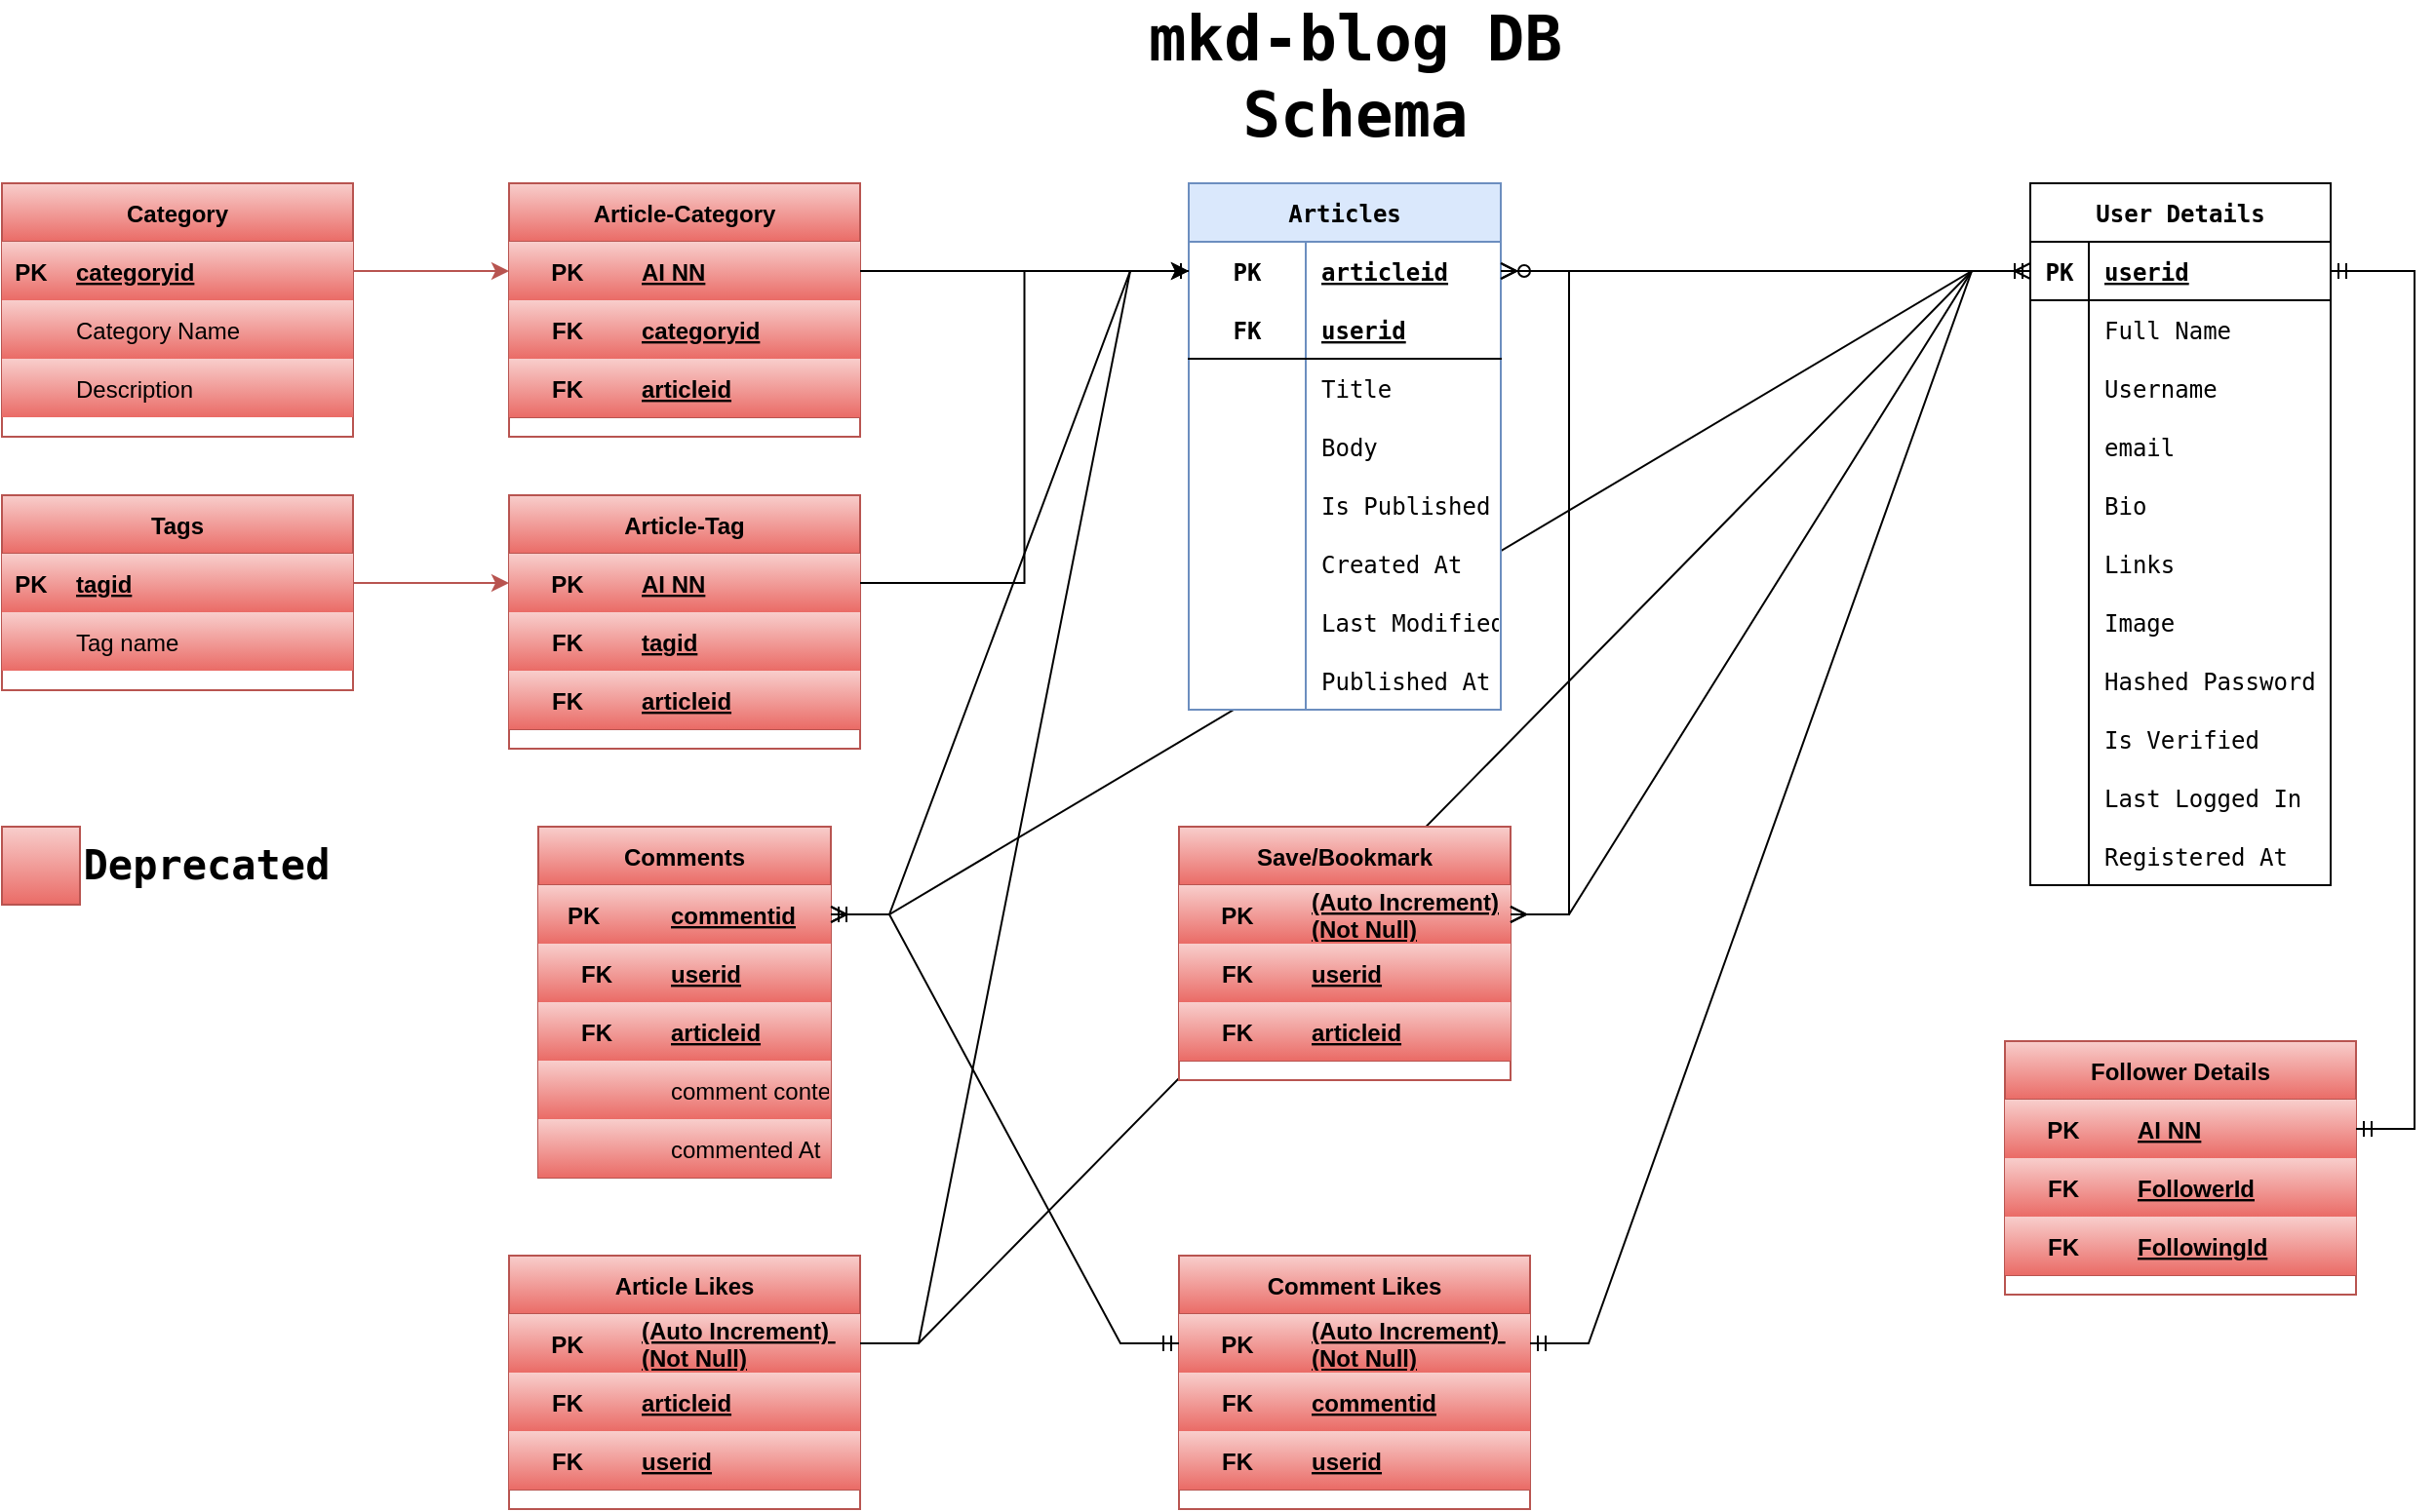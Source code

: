 <mxfile version="16.6.4" type="github">
  <diagram id="Cn8QrA9e1e7Hb1tPUdhE" name="Page-1">
    <mxGraphModel dx="2310" dy="770" grid="1" gridSize="10" guides="1" tooltips="1" connect="1" arrows="1" fold="1" page="1" pageScale="1" pageWidth="827" pageHeight="1169" math="0" shadow="0">
      <root>
        <mxCell id="0" />
        <mxCell id="1" parent="0" />
        <mxCell id="4KUUrjR7wUPR5Dd_-c16-122" value="" style="edgeStyle=entityRelationEdgeStyle;fontSize=12;html=1;endArrow=ERoneToMany;rounded=0;exitX=0;exitY=0.5;exitDx=0;exitDy=0;entryX=1;entryY=0.5;entryDx=0;entryDy=0;" parent="1" source="PuS1e93DzxdC0OhlP6du-3" target="4KUUrjR7wUPR5Dd_-c16-17" edge="1">
          <mxGeometry width="100" height="100" relative="1" as="geometry">
            <mxPoint x="360" y="320" as="sourcePoint" />
            <mxPoint x="460" y="220" as="targetPoint" />
          </mxGeometry>
        </mxCell>
        <mxCell id="4KUUrjR7wUPR5Dd_-c16-151" value="" style="edgeStyle=entityRelationEdgeStyle;fontSize=12;html=1;endArrow=ERone;endFill=1;rounded=0;" parent="1" source="4KUUrjR7wUPR5Dd_-c16-36" target="PuS1e93DzxdC0OhlP6du-3" edge="1">
          <mxGeometry width="100" height="100" relative="1" as="geometry">
            <mxPoint x="290" y="425" as="sourcePoint" />
            <mxPoint x="810" y="125" as="targetPoint" />
          </mxGeometry>
        </mxCell>
        <mxCell id="PuS1e93DzxdC0OhlP6du-1" value="mkd-blog DB Schema" style="text;html=1;strokeColor=none;fillColor=none;align=center;verticalAlign=middle;whiteSpace=wrap;rounded=0;fontSize=32;fontFamily=monospace;fontSource=https%3A%2F%2Ffonts.googleapis.com%2Fcss%3Ffamily%3Dmonospace;fontStyle=1" parent="1" vertex="1">
          <mxGeometry x="273.5" y="10" width="340" height="30" as="geometry" />
        </mxCell>
        <mxCell id="PuS1e93DzxdC0OhlP6du-2" value="User Details" style="shape=table;startSize=30;container=1;collapsible=1;childLayout=tableLayout;fixedRows=1;rowLines=0;fontStyle=1;align=center;resizeLast=1;fontFamily=monospace;fontSource=https%3A%2F%2Ffonts.googleapis.com%2Fcss%3Ffamily%3Dmonospace;fontSize=12;strokeColor=default;swimlaneFillColor=default;" parent="1" vertex="1">
          <mxGeometry x="790" y="80" width="154" height="360" as="geometry" />
        </mxCell>
        <mxCell id="PuS1e93DzxdC0OhlP6du-3" value="" style="shape=partialRectangle;collapsible=0;dropTarget=0;pointerEvents=0;fillColor=none;top=0;left=0;bottom=1;right=0;points=[[0,0.5],[1,0.5]];portConstraint=eastwest;fontFamily=monospace;fontSource=https%3A%2F%2Ffonts.googleapis.com%2Fcss%3Ffamily%3Dmonospace;fontSize=20;" parent="PuS1e93DzxdC0OhlP6du-2" vertex="1">
          <mxGeometry y="30" width="154" height="30" as="geometry" />
        </mxCell>
        <mxCell id="PuS1e93DzxdC0OhlP6du-4" value="PK" style="shape=partialRectangle;connectable=0;fillColor=none;top=0;left=0;bottom=0;right=0;fontStyle=1;overflow=hidden;fontFamily=monospace;fontSource=https%3A%2F%2Ffonts.googleapis.com%2Fcss%3Ffamily%3Dmonospace;fontSize=12;" parent="PuS1e93DzxdC0OhlP6du-3" vertex="1">
          <mxGeometry width="30" height="30" as="geometry">
            <mxRectangle width="30" height="30" as="alternateBounds" />
          </mxGeometry>
        </mxCell>
        <mxCell id="PuS1e93DzxdC0OhlP6du-5" value="userid" style="shape=partialRectangle;connectable=0;fillColor=none;top=0;left=0;bottom=0;right=0;align=left;spacingLeft=6;fontStyle=5;overflow=hidden;fontFamily=monospace;fontSource=https%3A%2F%2Ffonts.googleapis.com%2Fcss%3Ffamily%3Dmonospace;fontSize=12;" parent="PuS1e93DzxdC0OhlP6du-3" vertex="1">
          <mxGeometry x="30" width="124" height="30" as="geometry">
            <mxRectangle width="124" height="30" as="alternateBounds" />
          </mxGeometry>
        </mxCell>
        <mxCell id="PuS1e93DzxdC0OhlP6du-6" value="" style="shape=partialRectangle;collapsible=0;dropTarget=0;pointerEvents=0;fillColor=none;top=0;left=0;bottom=0;right=0;points=[[0,0.5],[1,0.5]];portConstraint=eastwest;fontFamily=monospace;fontSource=https%3A%2F%2Ffonts.googleapis.com%2Fcss%3Ffamily%3Dmonospace;fontSize=20;" parent="PuS1e93DzxdC0OhlP6du-2" vertex="1">
          <mxGeometry y="60" width="154" height="30" as="geometry" />
        </mxCell>
        <mxCell id="PuS1e93DzxdC0OhlP6du-7" value="" style="shape=partialRectangle;connectable=0;fillColor=none;top=0;left=0;bottom=0;right=0;editable=1;overflow=hidden;fontFamily=monospace;fontSource=https%3A%2F%2Ffonts.googleapis.com%2Fcss%3Ffamily%3Dmonospace;fontSize=20;" parent="PuS1e93DzxdC0OhlP6du-6" vertex="1">
          <mxGeometry width="30" height="30" as="geometry">
            <mxRectangle width="30" height="30" as="alternateBounds" />
          </mxGeometry>
        </mxCell>
        <mxCell id="PuS1e93DzxdC0OhlP6du-8" value="Full Name" style="shape=partialRectangle;connectable=0;fillColor=none;top=0;left=0;bottom=0;right=0;align=left;spacingLeft=6;overflow=hidden;fontFamily=monospace;fontSource=https%3A%2F%2Ffonts.googleapis.com%2Fcss%3Ffamily%3Dmonospace;fontSize=12;" parent="PuS1e93DzxdC0OhlP6du-6" vertex="1">
          <mxGeometry x="30" width="124" height="30" as="geometry">
            <mxRectangle width="124" height="30" as="alternateBounds" />
          </mxGeometry>
        </mxCell>
        <mxCell id="PuS1e93DzxdC0OhlP6du-9" value="" style="shape=partialRectangle;collapsible=0;dropTarget=0;pointerEvents=0;fillColor=none;top=0;left=0;bottom=0;right=0;points=[[0,0.5],[1,0.5]];portConstraint=eastwest;fontFamily=monospace;fontSource=https%3A%2F%2Ffonts.googleapis.com%2Fcss%3Ffamily%3Dmonospace;fontSize=20;" parent="PuS1e93DzxdC0OhlP6du-2" vertex="1">
          <mxGeometry y="90" width="154" height="30" as="geometry" />
        </mxCell>
        <mxCell id="PuS1e93DzxdC0OhlP6du-10" value="" style="shape=partialRectangle;connectable=0;fillColor=none;top=0;left=0;bottom=0;right=0;editable=1;overflow=hidden;fontFamily=monospace;fontSource=https%3A%2F%2Ffonts.googleapis.com%2Fcss%3Ffamily%3Dmonospace;fontSize=20;" parent="PuS1e93DzxdC0OhlP6du-9" vertex="1">
          <mxGeometry width="30" height="30" as="geometry">
            <mxRectangle width="30" height="30" as="alternateBounds" />
          </mxGeometry>
        </mxCell>
        <mxCell id="PuS1e93DzxdC0OhlP6du-11" value="Username" style="shape=partialRectangle;connectable=0;fillColor=none;top=0;left=0;bottom=0;right=0;align=left;spacingLeft=6;overflow=hidden;fontFamily=monospace;fontSource=https%3A%2F%2Ffonts.googleapis.com%2Fcss%3Ffamily%3Dmonospace;fontSize=12;" parent="PuS1e93DzxdC0OhlP6du-9" vertex="1">
          <mxGeometry x="30" width="124" height="30" as="geometry">
            <mxRectangle width="124" height="30" as="alternateBounds" />
          </mxGeometry>
        </mxCell>
        <mxCell id="PuS1e93DzxdC0OhlP6du-12" value="" style="shape=partialRectangle;collapsible=0;dropTarget=0;pointerEvents=0;fillColor=none;top=0;left=0;bottom=0;right=0;points=[[0,0.5],[1,0.5]];portConstraint=eastwest;fontFamily=monospace;fontSource=https%3A%2F%2Ffonts.googleapis.com%2Fcss%3Ffamily%3Dmonospace;fontSize=20;" parent="PuS1e93DzxdC0OhlP6du-2" vertex="1">
          <mxGeometry y="120" width="154" height="30" as="geometry" />
        </mxCell>
        <mxCell id="PuS1e93DzxdC0OhlP6du-13" value="" style="shape=partialRectangle;connectable=0;fillColor=none;top=0;left=0;bottom=0;right=0;editable=1;overflow=hidden;fontFamily=monospace;fontSource=https%3A%2F%2Ffonts.googleapis.com%2Fcss%3Ffamily%3Dmonospace;fontSize=20;" parent="PuS1e93DzxdC0OhlP6du-12" vertex="1">
          <mxGeometry width="30" height="30" as="geometry">
            <mxRectangle width="30" height="30" as="alternateBounds" />
          </mxGeometry>
        </mxCell>
        <mxCell id="PuS1e93DzxdC0OhlP6du-14" value="email" style="shape=partialRectangle;connectable=0;fillColor=none;top=0;left=0;bottom=0;right=0;align=left;spacingLeft=6;overflow=hidden;fontFamily=monospace;fontSource=https%3A%2F%2Ffonts.googleapis.com%2Fcss%3Ffamily%3Dmonospace;fontSize=12;" parent="PuS1e93DzxdC0OhlP6du-12" vertex="1">
          <mxGeometry x="30" width="124" height="30" as="geometry">
            <mxRectangle width="124" height="30" as="alternateBounds" />
          </mxGeometry>
        </mxCell>
        <mxCell id="4KUUrjR7wUPR5Dd_-c16-4" style="shape=partialRectangle;collapsible=0;dropTarget=0;pointerEvents=0;fillColor=none;top=0;left=0;bottom=0;right=0;points=[[0,0.5],[1,0.5]];portConstraint=eastwest;fontFamily=monospace;fontSource=https%3A%2F%2Ffonts.googleapis.com%2Fcss%3Ffamily%3Dmonospace;fontSize=20;" parent="PuS1e93DzxdC0OhlP6du-2" vertex="1">
          <mxGeometry y="150" width="154" height="30" as="geometry" />
        </mxCell>
        <mxCell id="4KUUrjR7wUPR5Dd_-c16-5" style="shape=partialRectangle;connectable=0;fillColor=none;top=0;left=0;bottom=0;right=0;editable=1;overflow=hidden;fontFamily=monospace;fontSource=https%3A%2F%2Ffonts.googleapis.com%2Fcss%3Ffamily%3Dmonospace;fontSize=20;" parent="4KUUrjR7wUPR5Dd_-c16-4" vertex="1">
          <mxGeometry width="30" height="30" as="geometry">
            <mxRectangle width="30" height="30" as="alternateBounds" />
          </mxGeometry>
        </mxCell>
        <mxCell id="4KUUrjR7wUPR5Dd_-c16-6" value="Bio" style="shape=partialRectangle;connectable=0;fillColor=none;top=0;left=0;bottom=0;right=0;align=left;spacingLeft=6;overflow=hidden;fontFamily=monospace;fontSource=https%3A%2F%2Ffonts.googleapis.com%2Fcss%3Ffamily%3Dmonospace;fontSize=12;" parent="4KUUrjR7wUPR5Dd_-c16-4" vertex="1">
          <mxGeometry x="30" width="124" height="30" as="geometry">
            <mxRectangle width="124" height="30" as="alternateBounds" />
          </mxGeometry>
        </mxCell>
        <mxCell id="4KUUrjR7wUPR5Dd_-c16-7" style="shape=partialRectangle;collapsible=0;dropTarget=0;pointerEvents=0;fillColor=none;top=0;left=0;bottom=0;right=0;points=[[0,0.5],[1,0.5]];portConstraint=eastwest;fontFamily=monospace;fontSource=https%3A%2F%2Ffonts.googleapis.com%2Fcss%3Ffamily%3Dmonospace;fontSize=20;" parent="PuS1e93DzxdC0OhlP6du-2" vertex="1">
          <mxGeometry y="180" width="154" height="30" as="geometry" />
        </mxCell>
        <mxCell id="4KUUrjR7wUPR5Dd_-c16-8" style="shape=partialRectangle;connectable=0;fillColor=none;top=0;left=0;bottom=0;right=0;editable=1;overflow=hidden;fontFamily=monospace;fontSource=https%3A%2F%2Ffonts.googleapis.com%2Fcss%3Ffamily%3Dmonospace;fontSize=20;" parent="4KUUrjR7wUPR5Dd_-c16-7" vertex="1">
          <mxGeometry width="30" height="30" as="geometry">
            <mxRectangle width="30" height="30" as="alternateBounds" />
          </mxGeometry>
        </mxCell>
        <mxCell id="4KUUrjR7wUPR5Dd_-c16-9" value="Links" style="shape=partialRectangle;connectable=0;fillColor=none;top=0;left=0;bottom=0;right=0;align=left;spacingLeft=6;overflow=hidden;fontFamily=monospace;fontSource=https%3A%2F%2Ffonts.googleapis.com%2Fcss%3Ffamily%3Dmonospace;fontSize=12;" parent="4KUUrjR7wUPR5Dd_-c16-7" vertex="1">
          <mxGeometry x="30" width="124" height="30" as="geometry">
            <mxRectangle width="124" height="30" as="alternateBounds" />
          </mxGeometry>
        </mxCell>
        <mxCell id="iw7bIbBuJg9i7qL4mxyv-1" style="shape=partialRectangle;collapsible=0;dropTarget=0;pointerEvents=0;fillColor=none;top=0;left=0;bottom=0;right=0;points=[[0,0.5],[1,0.5]];portConstraint=eastwest;fontFamily=monospace;fontSource=https%3A%2F%2Ffonts.googleapis.com%2Fcss%3Ffamily%3Dmonospace;fontSize=20;" parent="PuS1e93DzxdC0OhlP6du-2" vertex="1">
          <mxGeometry y="210" width="154" height="30" as="geometry" />
        </mxCell>
        <mxCell id="iw7bIbBuJg9i7qL4mxyv-2" style="shape=partialRectangle;connectable=0;fillColor=none;top=0;left=0;bottom=0;right=0;editable=1;overflow=hidden;fontFamily=monospace;fontSource=https%3A%2F%2Ffonts.googleapis.com%2Fcss%3Ffamily%3Dmonospace;fontSize=20;" parent="iw7bIbBuJg9i7qL4mxyv-1" vertex="1">
          <mxGeometry width="30" height="30" as="geometry">
            <mxRectangle width="30" height="30" as="alternateBounds" />
          </mxGeometry>
        </mxCell>
        <mxCell id="iw7bIbBuJg9i7qL4mxyv-3" value="Image" style="shape=partialRectangle;connectable=0;fillColor=none;top=0;left=0;bottom=0;right=0;align=left;spacingLeft=6;overflow=hidden;fontFamily=monospace;fontSource=https%3A%2F%2Ffonts.googleapis.com%2Fcss%3Ffamily%3Dmonospace;fontSize=12;" parent="iw7bIbBuJg9i7qL4mxyv-1" vertex="1">
          <mxGeometry x="30" width="124" height="30" as="geometry">
            <mxRectangle width="124" height="30" as="alternateBounds" />
          </mxGeometry>
        </mxCell>
        <mxCell id="PuS1e93DzxdC0OhlP6du-15" style="shape=partialRectangle;collapsible=0;dropTarget=0;pointerEvents=0;fillColor=none;top=0;left=0;bottom=0;right=0;points=[[0,0.5],[1,0.5]];portConstraint=eastwest;fontFamily=monospace;fontSource=https%3A%2F%2Ffonts.googleapis.com%2Fcss%3Ffamily%3Dmonospace;fontSize=20;" parent="PuS1e93DzxdC0OhlP6du-2" vertex="1">
          <mxGeometry y="240" width="154" height="30" as="geometry" />
        </mxCell>
        <mxCell id="PuS1e93DzxdC0OhlP6du-16" style="shape=partialRectangle;connectable=0;fillColor=none;top=0;left=0;bottom=0;right=0;editable=1;overflow=hidden;fontFamily=monospace;fontSource=https%3A%2F%2Ffonts.googleapis.com%2Fcss%3Ffamily%3Dmonospace;fontSize=20;" parent="PuS1e93DzxdC0OhlP6du-15" vertex="1">
          <mxGeometry width="30" height="30" as="geometry">
            <mxRectangle width="30" height="30" as="alternateBounds" />
          </mxGeometry>
        </mxCell>
        <mxCell id="PuS1e93DzxdC0OhlP6du-17" value="Hashed Password" style="shape=partialRectangle;connectable=0;fillColor=none;top=0;left=0;bottom=0;right=0;align=left;spacingLeft=6;overflow=hidden;fontFamily=monospace;fontSource=https%3A%2F%2Ffonts.googleapis.com%2Fcss%3Ffamily%3Dmonospace;fontSize=12;" parent="PuS1e93DzxdC0OhlP6du-15" vertex="1">
          <mxGeometry x="30" width="124" height="30" as="geometry">
            <mxRectangle width="124" height="30" as="alternateBounds" />
          </mxGeometry>
        </mxCell>
        <mxCell id="OnMkHw86zRBNzj9uOMJL-1" style="shape=partialRectangle;collapsible=0;dropTarget=0;pointerEvents=0;fillColor=none;top=0;left=0;bottom=0;right=0;points=[[0,0.5],[1,0.5]];portConstraint=eastwest;fontFamily=monospace;fontSource=https%3A%2F%2Ffonts.googleapis.com%2Fcss%3Ffamily%3Dmonospace;fontSize=20;" parent="PuS1e93DzxdC0OhlP6du-2" vertex="1">
          <mxGeometry y="270" width="154" height="30" as="geometry" />
        </mxCell>
        <mxCell id="OnMkHw86zRBNzj9uOMJL-2" style="shape=partialRectangle;connectable=0;fillColor=none;top=0;left=0;bottom=0;right=0;editable=1;overflow=hidden;fontFamily=monospace;fontSource=https%3A%2F%2Ffonts.googleapis.com%2Fcss%3Ffamily%3Dmonospace;fontSize=20;" parent="OnMkHw86zRBNzj9uOMJL-1" vertex="1">
          <mxGeometry width="30" height="30" as="geometry">
            <mxRectangle width="30" height="30" as="alternateBounds" />
          </mxGeometry>
        </mxCell>
        <mxCell id="OnMkHw86zRBNzj9uOMJL-3" value="Is Verified" style="shape=partialRectangle;connectable=0;fillColor=none;top=0;left=0;bottom=0;right=0;align=left;spacingLeft=6;overflow=hidden;fontFamily=monospace;fontSource=https%3A%2F%2Ffonts.googleapis.com%2Fcss%3Ffamily%3Dmonospace;fontSize=12;" parent="OnMkHw86zRBNzj9uOMJL-1" vertex="1">
          <mxGeometry x="30" width="124" height="30" as="geometry">
            <mxRectangle width="124" height="30" as="alternateBounds" />
          </mxGeometry>
        </mxCell>
        <mxCell id="4KUUrjR7wUPR5Dd_-c16-1" style="shape=partialRectangle;collapsible=0;dropTarget=0;pointerEvents=0;fillColor=none;top=0;left=0;bottom=0;right=0;points=[[0,0.5],[1,0.5]];portConstraint=eastwest;fontFamily=monospace;fontSource=https%3A%2F%2Ffonts.googleapis.com%2Fcss%3Ffamily%3Dmonospace;fontSize=20;" parent="PuS1e93DzxdC0OhlP6du-2" vertex="1">
          <mxGeometry y="300" width="154" height="30" as="geometry" />
        </mxCell>
        <mxCell id="4KUUrjR7wUPR5Dd_-c16-2" style="shape=partialRectangle;connectable=0;fillColor=none;top=0;left=0;bottom=0;right=0;editable=1;overflow=hidden;fontFamily=monospace;fontSource=https%3A%2F%2Ffonts.googleapis.com%2Fcss%3Ffamily%3Dmonospace;fontSize=20;" parent="4KUUrjR7wUPR5Dd_-c16-1" vertex="1">
          <mxGeometry width="30" height="30" as="geometry">
            <mxRectangle width="30" height="30" as="alternateBounds" />
          </mxGeometry>
        </mxCell>
        <mxCell id="4KUUrjR7wUPR5Dd_-c16-3" value="Last Logged In" style="shape=partialRectangle;connectable=0;fillColor=none;top=0;left=0;bottom=0;right=0;align=left;spacingLeft=6;overflow=hidden;fontFamily=monospace;fontSource=https%3A%2F%2Ffonts.googleapis.com%2Fcss%3Ffamily%3Dmonospace;fontSize=12;" parent="4KUUrjR7wUPR5Dd_-c16-1" vertex="1">
          <mxGeometry x="30" width="124" height="30" as="geometry">
            <mxRectangle width="124" height="30" as="alternateBounds" />
          </mxGeometry>
        </mxCell>
        <mxCell id="PuS1e93DzxdC0OhlP6du-18" style="shape=partialRectangle;collapsible=0;dropTarget=0;pointerEvents=0;fillColor=none;top=0;left=0;bottom=0;right=0;points=[[0,0.5],[1,0.5]];portConstraint=eastwest;fontFamily=monospace;fontSource=https%3A%2F%2Ffonts.googleapis.com%2Fcss%3Ffamily%3Dmonospace;fontSize=20;" parent="PuS1e93DzxdC0OhlP6du-2" vertex="1">
          <mxGeometry y="330" width="154" height="30" as="geometry" />
        </mxCell>
        <mxCell id="PuS1e93DzxdC0OhlP6du-19" style="shape=partialRectangle;connectable=0;fillColor=none;top=0;left=0;bottom=0;right=0;editable=1;overflow=hidden;fontFamily=monospace;fontSource=https%3A%2F%2Ffonts.googleapis.com%2Fcss%3Ffamily%3Dmonospace;fontSize=20;" parent="PuS1e93DzxdC0OhlP6du-18" vertex="1">
          <mxGeometry width="30" height="30" as="geometry">
            <mxRectangle width="30" height="30" as="alternateBounds" />
          </mxGeometry>
        </mxCell>
        <mxCell id="PuS1e93DzxdC0OhlP6du-20" value="Registered At" style="shape=partialRectangle;connectable=0;fillColor=none;top=0;left=0;bottom=0;right=0;align=left;spacingLeft=6;overflow=hidden;fontFamily=monospace;fontSource=https%3A%2F%2Ffonts.googleapis.com%2Fcss%3Ffamily%3Dmonospace;fontSize=12;" parent="PuS1e93DzxdC0OhlP6du-18" vertex="1">
          <mxGeometry x="30" width="124" height="30" as="geometry">
            <mxRectangle width="124" height="30" as="alternateBounds" />
          </mxGeometry>
        </mxCell>
        <mxCell id="PuS1e93DzxdC0OhlP6du-42" value="" style="edgeStyle=entityRelationEdgeStyle;fontSize=12;html=1;endArrow=ERzeroToMany;endFill=1;rounded=0;fontFamily=monospace;fontSource=https%3A%2F%2Ffonts.googleapis.com%2Fcss%3Ffamily%3Dmonospace;exitX=0;exitY=0.5;exitDx=0;exitDy=0;entryX=1;entryY=0.5;entryDx=0;entryDy=0;" parent="1" source="PuS1e93DzxdC0OhlP6du-3" target="PuS1e93DzxdC0OhlP6du-22" edge="1">
          <mxGeometry width="100" height="100" relative="1" as="geometry">
            <mxPoint x="570" y="280" as="sourcePoint" />
            <mxPoint x="670" y="180" as="targetPoint" />
          </mxGeometry>
        </mxCell>
        <mxCell id="PuS1e93DzxdC0OhlP6du-21" value="Articles" style="shape=table;startSize=30;container=1;collapsible=1;childLayout=tableLayout;fixedRows=1;rowLines=0;fontStyle=1;align=center;resizeLast=1;fontFamily=monospace;fontSource=https%3A%2F%2Ffonts.googleapis.com%2Fcss%3Ffamily%3Dmonospace;fontSize=12;fillColor=#DAE8FC;strokeColor=#6C8EBF;shadow=0;sketch=0;swimlaneFillColor=default;" parent="1" vertex="1">
          <mxGeometry x="358.5" y="80" width="160" height="270" as="geometry" />
        </mxCell>
        <mxCell id="PuS1e93DzxdC0OhlP6du-22" value="" style="shape=partialRectangle;collapsible=0;dropTarget=0;pointerEvents=0;fillColor=none;top=0;left=0;bottom=0;right=0;points=[[0,0.5],[1,0.5]];portConstraint=eastwest;fontFamily=monospace;fontSource=https%3A%2F%2Ffonts.googleapis.com%2Fcss%3Ffamily%3Dmonospace;fontSize=12;" parent="PuS1e93DzxdC0OhlP6du-21" vertex="1">
          <mxGeometry y="30" width="160" height="30" as="geometry" />
        </mxCell>
        <mxCell id="PuS1e93DzxdC0OhlP6du-23" value="PK" style="shape=partialRectangle;connectable=0;fillColor=none;top=0;left=0;bottom=0;right=0;fontStyle=1;overflow=hidden;fontFamily=monospace;fontSource=https%3A%2F%2Ffonts.googleapis.com%2Fcss%3Ffamily%3Dmonospace;fontSize=12;" parent="PuS1e93DzxdC0OhlP6du-22" vertex="1">
          <mxGeometry width="60" height="30" as="geometry">
            <mxRectangle width="60" height="30" as="alternateBounds" />
          </mxGeometry>
        </mxCell>
        <mxCell id="PuS1e93DzxdC0OhlP6du-24" value="articleid" style="shape=partialRectangle;connectable=0;fillColor=none;top=0;left=0;bottom=0;right=0;align=left;spacingLeft=6;fontStyle=5;overflow=hidden;fontFamily=monospace;fontSource=https%3A%2F%2Ffonts.googleapis.com%2Fcss%3Ffamily%3Dmonospace;fontSize=12;" parent="PuS1e93DzxdC0OhlP6du-22" vertex="1">
          <mxGeometry x="60" width="100" height="30" as="geometry">
            <mxRectangle width="100" height="30" as="alternateBounds" />
          </mxGeometry>
        </mxCell>
        <mxCell id="PuS1e93DzxdC0OhlP6du-25" value="" style="shape=partialRectangle;collapsible=0;dropTarget=0;pointerEvents=0;fillColor=none;top=0;left=0;bottom=1;right=0;points=[[0,0.5],[1,0.5]];portConstraint=eastwest;fontFamily=monospace;fontSource=https%3A%2F%2Ffonts.googleapis.com%2Fcss%3Ffamily%3Dmonospace;fontSize=12;" parent="PuS1e93DzxdC0OhlP6du-21" vertex="1">
          <mxGeometry y="60" width="160" height="30" as="geometry" />
        </mxCell>
        <mxCell id="PuS1e93DzxdC0OhlP6du-26" value="FK" style="shape=partialRectangle;connectable=0;fillColor=none;top=0;left=0;bottom=0;right=0;fontStyle=1;overflow=hidden;fontFamily=monospace;fontSource=https%3A%2F%2Ffonts.googleapis.com%2Fcss%3Ffamily%3Dmonospace;fontSize=12;" parent="PuS1e93DzxdC0OhlP6du-25" vertex="1">
          <mxGeometry width="60" height="30" as="geometry">
            <mxRectangle width="60" height="30" as="alternateBounds" />
          </mxGeometry>
        </mxCell>
        <mxCell id="PuS1e93DzxdC0OhlP6du-27" value="userid" style="shape=partialRectangle;connectable=0;fillColor=none;top=0;left=0;bottom=0;right=0;align=left;spacingLeft=6;fontStyle=5;overflow=hidden;fontFamily=monospace;fontSource=https%3A%2F%2Ffonts.googleapis.com%2Fcss%3Ffamily%3Dmonospace;fontSize=12;" parent="PuS1e93DzxdC0OhlP6du-25" vertex="1">
          <mxGeometry x="60" width="100" height="30" as="geometry">
            <mxRectangle width="100" height="30" as="alternateBounds" />
          </mxGeometry>
        </mxCell>
        <mxCell id="PuS1e93DzxdC0OhlP6du-28" value="" style="shape=partialRectangle;collapsible=0;dropTarget=0;pointerEvents=0;fillColor=none;top=0;left=0;bottom=0;right=0;points=[[0,0.5],[1,0.5]];portConstraint=eastwest;fontFamily=monospace;fontSource=https%3A%2F%2Ffonts.googleapis.com%2Fcss%3Ffamily%3Dmonospace;fontSize=12;" parent="PuS1e93DzxdC0OhlP6du-21" vertex="1">
          <mxGeometry y="90" width="160" height="30" as="geometry" />
        </mxCell>
        <mxCell id="PuS1e93DzxdC0OhlP6du-29" value="" style="shape=partialRectangle;connectable=0;fillColor=none;top=0;left=0;bottom=0;right=0;editable=1;overflow=hidden;fontFamily=monospace;fontSource=https%3A%2F%2Ffonts.googleapis.com%2Fcss%3Ffamily%3Dmonospace;fontSize=12;" parent="PuS1e93DzxdC0OhlP6du-28" vertex="1">
          <mxGeometry width="60" height="30" as="geometry">
            <mxRectangle width="60" height="30" as="alternateBounds" />
          </mxGeometry>
        </mxCell>
        <mxCell id="PuS1e93DzxdC0OhlP6du-30" value="Title" style="shape=partialRectangle;connectable=0;fillColor=none;top=0;left=0;bottom=0;right=0;align=left;spacingLeft=6;overflow=hidden;fontFamily=monospace;fontSource=https%3A%2F%2Ffonts.googleapis.com%2Fcss%3Ffamily%3Dmonospace;fontSize=12;" parent="PuS1e93DzxdC0OhlP6du-28" vertex="1">
          <mxGeometry x="60" width="100" height="30" as="geometry">
            <mxRectangle width="100" height="30" as="alternateBounds" />
          </mxGeometry>
        </mxCell>
        <mxCell id="PuS1e93DzxdC0OhlP6du-31" value="" style="shape=partialRectangle;collapsible=0;dropTarget=0;pointerEvents=0;fillColor=none;top=0;left=0;bottom=0;right=0;points=[[0,0.5],[1,0.5]];portConstraint=eastwest;fontFamily=monospace;fontSource=https%3A%2F%2Ffonts.googleapis.com%2Fcss%3Ffamily%3Dmonospace;fontSize=12;" parent="PuS1e93DzxdC0OhlP6du-21" vertex="1">
          <mxGeometry y="120" width="160" height="30" as="geometry" />
        </mxCell>
        <mxCell id="PuS1e93DzxdC0OhlP6du-32" value="" style="shape=partialRectangle;connectable=0;fillColor=none;top=0;left=0;bottom=0;right=0;editable=1;overflow=hidden;fontFamily=monospace;fontSource=https%3A%2F%2Ffonts.googleapis.com%2Fcss%3Ffamily%3Dmonospace;fontSize=12;" parent="PuS1e93DzxdC0OhlP6du-31" vertex="1">
          <mxGeometry width="60" height="30" as="geometry">
            <mxRectangle width="60" height="30" as="alternateBounds" />
          </mxGeometry>
        </mxCell>
        <mxCell id="PuS1e93DzxdC0OhlP6du-33" value="Body" style="shape=partialRectangle;connectable=0;fillColor=none;top=0;left=0;bottom=0;right=0;align=left;spacingLeft=6;overflow=hidden;fontFamily=monospace;fontSource=https%3A%2F%2Ffonts.googleapis.com%2Fcss%3Ffamily%3Dmonospace;fontSize=12;" parent="PuS1e93DzxdC0OhlP6du-31" vertex="1">
          <mxGeometry x="60" width="100" height="30" as="geometry">
            <mxRectangle width="100" height="30" as="alternateBounds" />
          </mxGeometry>
        </mxCell>
        <mxCell id="4KUUrjR7wUPR5Dd_-c16-10" style="shape=partialRectangle;collapsible=0;dropTarget=0;pointerEvents=0;fillColor=none;top=0;left=0;bottom=0;right=0;points=[[0,0.5],[1,0.5]];portConstraint=eastwest;fontFamily=monospace;fontSource=https%3A%2F%2Ffonts.googleapis.com%2Fcss%3Ffamily%3Dmonospace;fontSize=12;" parent="PuS1e93DzxdC0OhlP6du-21" vertex="1">
          <mxGeometry y="150" width="160" height="30" as="geometry" />
        </mxCell>
        <mxCell id="4KUUrjR7wUPR5Dd_-c16-11" style="shape=partialRectangle;connectable=0;fillColor=none;top=0;left=0;bottom=0;right=0;editable=1;overflow=hidden;fontFamily=monospace;fontSource=https%3A%2F%2Ffonts.googleapis.com%2Fcss%3Ffamily%3Dmonospace;fontSize=12;" parent="4KUUrjR7wUPR5Dd_-c16-10" vertex="1">
          <mxGeometry width="60" height="30" as="geometry">
            <mxRectangle width="60" height="30" as="alternateBounds" />
          </mxGeometry>
        </mxCell>
        <mxCell id="4KUUrjR7wUPR5Dd_-c16-12" value="Is Published" style="shape=partialRectangle;connectable=0;fillColor=none;top=0;left=0;bottom=0;right=0;align=left;spacingLeft=6;overflow=hidden;fontFamily=monospace;fontSource=https%3A%2F%2Ffonts.googleapis.com%2Fcss%3Ffamily%3Dmonospace;fontSize=12;" parent="4KUUrjR7wUPR5Dd_-c16-10" vertex="1">
          <mxGeometry x="60" width="100" height="30" as="geometry">
            <mxRectangle width="100" height="30" as="alternateBounds" />
          </mxGeometry>
        </mxCell>
        <mxCell id="PuS1e93DzxdC0OhlP6du-34" style="shape=partialRectangle;collapsible=0;dropTarget=0;pointerEvents=0;fillColor=none;top=0;left=0;bottom=0;right=0;points=[[0,0.5],[1,0.5]];portConstraint=eastwest;fontFamily=monospace;fontSource=https%3A%2F%2Ffonts.googleapis.com%2Fcss%3Ffamily%3Dmonospace;fontSize=12;" parent="PuS1e93DzxdC0OhlP6du-21" vertex="1">
          <mxGeometry y="180" width="160" height="30" as="geometry" />
        </mxCell>
        <mxCell id="PuS1e93DzxdC0OhlP6du-35" style="shape=partialRectangle;connectable=0;fillColor=none;top=0;left=0;bottom=0;right=0;editable=1;overflow=hidden;fontFamily=monospace;fontSource=https%3A%2F%2Ffonts.googleapis.com%2Fcss%3Ffamily%3Dmonospace;fontSize=12;" parent="PuS1e93DzxdC0OhlP6du-34" vertex="1">
          <mxGeometry width="60" height="30" as="geometry">
            <mxRectangle width="60" height="30" as="alternateBounds" />
          </mxGeometry>
        </mxCell>
        <mxCell id="PuS1e93DzxdC0OhlP6du-36" value="Created At" style="shape=partialRectangle;connectable=0;fillColor=none;top=0;left=0;bottom=0;right=0;align=left;spacingLeft=6;overflow=hidden;fontFamily=monospace;fontSource=https%3A%2F%2Ffonts.googleapis.com%2Fcss%3Ffamily%3Dmonospace;fontSize=12;" parent="PuS1e93DzxdC0OhlP6du-34" vertex="1">
          <mxGeometry x="60" width="100" height="30" as="geometry">
            <mxRectangle width="100" height="30" as="alternateBounds" />
          </mxGeometry>
        </mxCell>
        <mxCell id="PuS1e93DzxdC0OhlP6du-37" style="shape=partialRectangle;collapsible=0;dropTarget=0;pointerEvents=0;fillColor=none;top=0;left=0;bottom=0;right=0;points=[[0,0.5],[1,0.5]];portConstraint=eastwest;fontFamily=monospace;fontSource=https%3A%2F%2Ffonts.googleapis.com%2Fcss%3Ffamily%3Dmonospace;fontSize=12;" parent="PuS1e93DzxdC0OhlP6du-21" vertex="1">
          <mxGeometry y="210" width="160" height="30" as="geometry" />
        </mxCell>
        <mxCell id="PuS1e93DzxdC0OhlP6du-38" style="shape=partialRectangle;connectable=0;fillColor=none;top=0;left=0;bottom=0;right=0;editable=1;overflow=hidden;fontFamily=monospace;fontSource=https%3A%2F%2Ffonts.googleapis.com%2Fcss%3Ffamily%3Dmonospace;fontSize=12;" parent="PuS1e93DzxdC0OhlP6du-37" vertex="1">
          <mxGeometry width="60" height="30" as="geometry">
            <mxRectangle width="60" height="30" as="alternateBounds" />
          </mxGeometry>
        </mxCell>
        <mxCell id="PuS1e93DzxdC0OhlP6du-39" value="Last Modified" style="shape=partialRectangle;connectable=0;fillColor=none;top=0;left=0;bottom=0;right=0;align=left;spacingLeft=6;overflow=hidden;fontFamily=monospace;fontSource=https%3A%2F%2Ffonts.googleapis.com%2Fcss%3Ffamily%3Dmonospace;fontSize=12;" parent="PuS1e93DzxdC0OhlP6du-37" vertex="1">
          <mxGeometry x="60" width="100" height="30" as="geometry">
            <mxRectangle width="100" height="30" as="alternateBounds" />
          </mxGeometry>
        </mxCell>
        <mxCell id="4KUUrjR7wUPR5Dd_-c16-13" style="shape=partialRectangle;collapsible=0;dropTarget=0;pointerEvents=0;fillColor=none;top=0;left=0;bottom=0;right=0;points=[[0,0.5],[1,0.5]];portConstraint=eastwest;fontFamily=monospace;fontSource=https%3A%2F%2Ffonts.googleapis.com%2Fcss%3Ffamily%3Dmonospace;fontSize=12;" parent="PuS1e93DzxdC0OhlP6du-21" vertex="1">
          <mxGeometry y="240" width="160" height="30" as="geometry" />
        </mxCell>
        <mxCell id="4KUUrjR7wUPR5Dd_-c16-14" style="shape=partialRectangle;connectable=0;fillColor=none;top=0;left=0;bottom=0;right=0;editable=1;overflow=hidden;fontFamily=monospace;fontSource=https%3A%2F%2Ffonts.googleapis.com%2Fcss%3Ffamily%3Dmonospace;fontSize=12;" parent="4KUUrjR7wUPR5Dd_-c16-13" vertex="1">
          <mxGeometry width="60" height="30" as="geometry">
            <mxRectangle width="60" height="30" as="alternateBounds" />
          </mxGeometry>
        </mxCell>
        <mxCell id="4KUUrjR7wUPR5Dd_-c16-15" value="Published At" style="shape=partialRectangle;connectable=0;fillColor=none;top=0;left=0;bottom=0;right=0;align=left;spacingLeft=6;overflow=hidden;fontFamily=monospace;fontSource=https%3A%2F%2Ffonts.googleapis.com%2Fcss%3Ffamily%3Dmonospace;fontSize=12;" parent="4KUUrjR7wUPR5Dd_-c16-13" vertex="1">
          <mxGeometry x="60" width="100" height="30" as="geometry">
            <mxRectangle width="100" height="30" as="alternateBounds" />
          </mxGeometry>
        </mxCell>
        <mxCell id="4KUUrjR7wUPR5Dd_-c16-16" value="Comments" style="shape=table;startSize=30;container=1;collapsible=1;childLayout=tableLayout;fixedRows=1;rowLines=0;fontStyle=1;align=center;resizeLast=1;swimlaneFillColor=default;fillColor=#f8cecc;gradientColor=#ea6b66;strokeColor=#b85450;" parent="1" vertex="1">
          <mxGeometry x="25" y="410" width="150" height="180" as="geometry" />
        </mxCell>
        <mxCell id="4KUUrjR7wUPR5Dd_-c16-17" value="" style="shape=partialRectangle;collapsible=0;dropTarget=0;pointerEvents=0;fillColor=#f8cecc;top=0;left=0;bottom=0;right=0;points=[[0,0.5],[1,0.5]];portConstraint=eastwest;gradientColor=#ea6b66;strokeColor=#b85450;" parent="4KUUrjR7wUPR5Dd_-c16-16" vertex="1">
          <mxGeometry y="30" width="150" height="30" as="geometry" />
        </mxCell>
        <mxCell id="4KUUrjR7wUPR5Dd_-c16-18" value="PK    " style="shape=partialRectangle;connectable=0;fillColor=#f8cecc;top=0;left=0;bottom=0;right=0;fontStyle=1;overflow=hidden;gradientColor=#ea6b66;strokeColor=#b85450;" parent="4KUUrjR7wUPR5Dd_-c16-17" vertex="1">
          <mxGeometry width="60" height="30" as="geometry">
            <mxRectangle width="60" height="30" as="alternateBounds" />
          </mxGeometry>
        </mxCell>
        <mxCell id="4KUUrjR7wUPR5Dd_-c16-19" value="commentid" style="shape=partialRectangle;connectable=0;fillColor=#f8cecc;top=0;left=0;bottom=0;right=0;align=left;spacingLeft=6;fontStyle=5;overflow=hidden;gradientColor=#ea6b66;strokeColor=#b85450;" parent="4KUUrjR7wUPR5Dd_-c16-17" vertex="1">
          <mxGeometry x="60" width="90" height="30" as="geometry">
            <mxRectangle width="90" height="30" as="alternateBounds" />
          </mxGeometry>
        </mxCell>
        <mxCell id="4KUUrjR7wUPR5Dd_-c16-32" style="shape=partialRectangle;collapsible=0;dropTarget=0;pointerEvents=0;fillColor=#f8cecc;top=0;left=0;bottom=0;right=0;points=[[0,0.5],[1,0.5]];portConstraint=eastwest;gradientColor=#ea6b66;strokeColor=#b85450;" parent="4KUUrjR7wUPR5Dd_-c16-16" vertex="1">
          <mxGeometry y="60" width="150" height="30" as="geometry" />
        </mxCell>
        <mxCell id="4KUUrjR7wUPR5Dd_-c16-33" value="FK" style="shape=partialRectangle;connectable=0;fillColor=#f8cecc;top=0;left=0;bottom=0;right=0;fontStyle=1;overflow=hidden;gradientColor=#ea6b66;strokeColor=#b85450;" parent="4KUUrjR7wUPR5Dd_-c16-32" vertex="1">
          <mxGeometry width="60" height="30" as="geometry">
            <mxRectangle width="60" height="30" as="alternateBounds" />
          </mxGeometry>
        </mxCell>
        <mxCell id="4KUUrjR7wUPR5Dd_-c16-34" value="userid" style="shape=partialRectangle;connectable=0;fillColor=#f8cecc;top=0;left=0;bottom=0;right=0;align=left;spacingLeft=6;fontStyle=5;overflow=hidden;gradientColor=#ea6b66;strokeColor=#b85450;" parent="4KUUrjR7wUPR5Dd_-c16-32" vertex="1">
          <mxGeometry x="60" width="90" height="30" as="geometry">
            <mxRectangle width="90" height="30" as="alternateBounds" />
          </mxGeometry>
        </mxCell>
        <mxCell id="4KUUrjR7wUPR5Dd_-c16-20" value="" style="shape=partialRectangle;collapsible=0;dropTarget=0;pointerEvents=0;fillColor=#f8cecc;top=0;left=0;bottom=1;right=0;points=[[0,0.5],[1,0.5]];portConstraint=eastwest;gradientColor=#ea6b66;strokeColor=#b85450;" parent="4KUUrjR7wUPR5Dd_-c16-16" vertex="1">
          <mxGeometry y="90" width="150" height="30" as="geometry" />
        </mxCell>
        <mxCell id="4KUUrjR7wUPR5Dd_-c16-21" value="FK" style="shape=partialRectangle;connectable=0;fillColor=#f8cecc;top=0;left=0;bottom=0;right=0;fontStyle=1;overflow=hidden;gradientColor=#ea6b66;strokeColor=#b85450;" parent="4KUUrjR7wUPR5Dd_-c16-20" vertex="1">
          <mxGeometry width="60" height="30" as="geometry">
            <mxRectangle width="60" height="30" as="alternateBounds" />
          </mxGeometry>
        </mxCell>
        <mxCell id="4KUUrjR7wUPR5Dd_-c16-22" value="articleid" style="shape=partialRectangle;connectable=0;fillColor=#f8cecc;top=0;left=0;bottom=0;right=0;align=left;spacingLeft=6;fontStyle=5;overflow=hidden;gradientColor=#ea6b66;strokeColor=#b85450;" parent="4KUUrjR7wUPR5Dd_-c16-20" vertex="1">
          <mxGeometry x="60" width="90" height="30" as="geometry">
            <mxRectangle width="90" height="30" as="alternateBounds" />
          </mxGeometry>
        </mxCell>
        <mxCell id="4KUUrjR7wUPR5Dd_-c16-23" value="" style="shape=partialRectangle;collapsible=0;dropTarget=0;pointerEvents=0;fillColor=#f8cecc;top=0;left=0;bottom=0;right=0;points=[[0,0.5],[1,0.5]];portConstraint=eastwest;gradientColor=#ea6b66;strokeColor=#b85450;" parent="4KUUrjR7wUPR5Dd_-c16-16" vertex="1">
          <mxGeometry y="120" width="150" height="30" as="geometry" />
        </mxCell>
        <mxCell id="4KUUrjR7wUPR5Dd_-c16-24" value="" style="shape=partialRectangle;connectable=0;fillColor=#f8cecc;top=0;left=0;bottom=0;right=0;editable=1;overflow=hidden;gradientColor=#ea6b66;strokeColor=#b85450;" parent="4KUUrjR7wUPR5Dd_-c16-23" vertex="1">
          <mxGeometry width="60" height="30" as="geometry">
            <mxRectangle width="60" height="30" as="alternateBounds" />
          </mxGeometry>
        </mxCell>
        <mxCell id="4KUUrjR7wUPR5Dd_-c16-25" value="comment content" style="shape=partialRectangle;connectable=0;fillColor=#f8cecc;top=0;left=0;bottom=0;right=0;align=left;spacingLeft=6;overflow=hidden;gradientColor=#ea6b66;strokeColor=#b85450;" parent="4KUUrjR7wUPR5Dd_-c16-23" vertex="1">
          <mxGeometry x="60" width="90" height="30" as="geometry">
            <mxRectangle width="90" height="30" as="alternateBounds" />
          </mxGeometry>
        </mxCell>
        <mxCell id="4KUUrjR7wUPR5Dd_-c16-26" value="" style="shape=partialRectangle;collapsible=0;dropTarget=0;pointerEvents=0;fillColor=#f8cecc;top=0;left=0;bottom=0;right=0;points=[[0,0.5],[1,0.5]];portConstraint=eastwest;gradientColor=#ea6b66;strokeColor=#b85450;" parent="4KUUrjR7wUPR5Dd_-c16-16" vertex="1">
          <mxGeometry y="150" width="150" height="30" as="geometry" />
        </mxCell>
        <mxCell id="4KUUrjR7wUPR5Dd_-c16-27" value="" style="shape=partialRectangle;connectable=0;fillColor=#f8cecc;top=0;left=0;bottom=0;right=0;editable=1;overflow=hidden;gradientColor=#ea6b66;strokeColor=#b85450;" parent="4KUUrjR7wUPR5Dd_-c16-26" vertex="1">
          <mxGeometry width="60" height="30" as="geometry">
            <mxRectangle width="60" height="30" as="alternateBounds" />
          </mxGeometry>
        </mxCell>
        <mxCell id="4KUUrjR7wUPR5Dd_-c16-28" value="commented At" style="shape=partialRectangle;connectable=0;fillColor=#f8cecc;top=0;left=0;bottom=0;right=0;align=left;spacingLeft=6;overflow=hidden;gradientColor=#ea6b66;strokeColor=#b85450;" parent="4KUUrjR7wUPR5Dd_-c16-26" vertex="1">
          <mxGeometry x="60" width="90" height="30" as="geometry">
            <mxRectangle width="90" height="30" as="alternateBounds" />
          </mxGeometry>
        </mxCell>
        <mxCell id="4KUUrjR7wUPR5Dd_-c16-35" value="Article Likes" style="shape=table;startSize=30;container=1;collapsible=1;childLayout=tableLayout;fixedRows=1;rowLines=0;fontStyle=1;align=center;resizeLast=1;swimlaneFillColor=default;fillColor=#f8cecc;gradientColor=#ea6b66;strokeColor=#b85450;" parent="1" vertex="1">
          <mxGeometry x="10" y="630" width="180" height="130" as="geometry" />
        </mxCell>
        <mxCell id="4KUUrjR7wUPR5Dd_-c16-36" value="" style="shape=partialRectangle;collapsible=0;dropTarget=0;pointerEvents=0;fillColor=#f8cecc;top=0;left=0;bottom=0;right=0;points=[[0,0.5],[1,0.5]];portConstraint=eastwest;gradientColor=#ea6b66;strokeColor=#b85450;" parent="4KUUrjR7wUPR5Dd_-c16-35" vertex="1">
          <mxGeometry y="30" width="180" height="30" as="geometry" />
        </mxCell>
        <mxCell id="4KUUrjR7wUPR5Dd_-c16-37" value="PK" style="shape=partialRectangle;connectable=0;fillColor=#f8cecc;top=0;left=0;bottom=0;right=0;fontStyle=1;overflow=hidden;gradientColor=#ea6b66;strokeColor=#b85450;" parent="4KUUrjR7wUPR5Dd_-c16-36" vertex="1">
          <mxGeometry width="60" height="30" as="geometry">
            <mxRectangle width="60" height="30" as="alternateBounds" />
          </mxGeometry>
        </mxCell>
        <mxCell id="4KUUrjR7wUPR5Dd_-c16-38" value="(Auto Increment) &#xa;(Not Null)" style="shape=partialRectangle;connectable=0;fillColor=#f8cecc;top=0;left=0;bottom=0;right=0;align=left;spacingLeft=6;fontStyle=5;overflow=hidden;gradientColor=#ea6b66;strokeColor=#b85450;" parent="4KUUrjR7wUPR5Dd_-c16-36" vertex="1">
          <mxGeometry x="60" width="120" height="30" as="geometry">
            <mxRectangle width="120" height="30" as="alternateBounds" />
          </mxGeometry>
        </mxCell>
        <mxCell id="4KUUrjR7wUPR5Dd_-c16-48" style="shape=partialRectangle;collapsible=0;dropTarget=0;pointerEvents=0;fillColor=#f8cecc;top=0;left=0;bottom=0;right=0;points=[[0,0.5],[1,0.5]];portConstraint=eastwest;gradientColor=#ea6b66;strokeColor=#b85450;" parent="4KUUrjR7wUPR5Dd_-c16-35" vertex="1">
          <mxGeometry y="60" width="180" height="30" as="geometry" />
        </mxCell>
        <mxCell id="4KUUrjR7wUPR5Dd_-c16-49" value="FK" style="shape=partialRectangle;connectable=0;fillColor=#f8cecc;top=0;left=0;bottom=0;right=0;fontStyle=1;overflow=hidden;gradientColor=#ea6b66;strokeColor=#b85450;" parent="4KUUrjR7wUPR5Dd_-c16-48" vertex="1">
          <mxGeometry width="60" height="30" as="geometry">
            <mxRectangle width="60" height="30" as="alternateBounds" />
          </mxGeometry>
        </mxCell>
        <mxCell id="4KUUrjR7wUPR5Dd_-c16-50" value="articleid" style="shape=partialRectangle;connectable=0;fillColor=#f8cecc;top=0;left=0;bottom=0;right=0;align=left;spacingLeft=6;fontStyle=5;overflow=hidden;gradientColor=#ea6b66;strokeColor=#b85450;" parent="4KUUrjR7wUPR5Dd_-c16-48" vertex="1">
          <mxGeometry x="60" width="120" height="30" as="geometry">
            <mxRectangle width="120" height="30" as="alternateBounds" />
          </mxGeometry>
        </mxCell>
        <mxCell id="4KUUrjR7wUPR5Dd_-c16-39" value="" style="shape=partialRectangle;collapsible=0;dropTarget=0;pointerEvents=0;fillColor=#f8cecc;top=0;left=0;bottom=1;right=0;points=[[0,0.5],[1,0.5]];portConstraint=eastwest;gradientColor=#ea6b66;strokeColor=#b85450;" parent="4KUUrjR7wUPR5Dd_-c16-35" vertex="1">
          <mxGeometry y="90" width="180" height="30" as="geometry" />
        </mxCell>
        <mxCell id="4KUUrjR7wUPR5Dd_-c16-40" value="FK" style="shape=partialRectangle;connectable=0;fillColor=#f8cecc;top=0;left=0;bottom=0;right=0;fontStyle=1;overflow=hidden;gradientColor=#ea6b66;strokeColor=#b85450;" parent="4KUUrjR7wUPR5Dd_-c16-39" vertex="1">
          <mxGeometry width="60" height="30" as="geometry">
            <mxRectangle width="60" height="30" as="alternateBounds" />
          </mxGeometry>
        </mxCell>
        <mxCell id="4KUUrjR7wUPR5Dd_-c16-41" value="userid" style="shape=partialRectangle;connectable=0;fillColor=#f8cecc;top=0;left=0;bottom=0;right=0;align=left;spacingLeft=6;fontStyle=5;overflow=hidden;gradientColor=#ea6b66;strokeColor=#b85450;" parent="4KUUrjR7wUPR5Dd_-c16-39" vertex="1">
          <mxGeometry x="60" width="120" height="30" as="geometry">
            <mxRectangle width="120" height="30" as="alternateBounds" />
          </mxGeometry>
        </mxCell>
        <mxCell id="4KUUrjR7wUPR5Dd_-c16-51" value="Save/Bookmark" style="shape=table;startSize=30;container=1;collapsible=1;childLayout=tableLayout;fixedRows=1;rowLines=0;fontStyle=1;align=center;resizeLast=1;swimlaneFillColor=default;fillColor=#f8cecc;gradientColor=#ea6b66;strokeColor=#b85450;" parent="1" vertex="1">
          <mxGeometry x="353.5" y="410" width="170" height="130" as="geometry" />
        </mxCell>
        <mxCell id="4KUUrjR7wUPR5Dd_-c16-52" value="" style="shape=partialRectangle;collapsible=0;dropTarget=0;pointerEvents=0;fillColor=#f8cecc;top=0;left=0;bottom=0;right=0;points=[[0,0.5],[1,0.5]];portConstraint=eastwest;gradientColor=#ea6b66;strokeColor=#b85450;" parent="4KUUrjR7wUPR5Dd_-c16-51" vertex="1">
          <mxGeometry y="30" width="170" height="30" as="geometry" />
        </mxCell>
        <mxCell id="4KUUrjR7wUPR5Dd_-c16-53" value="PK" style="shape=partialRectangle;connectable=0;fillColor=#f8cecc;top=0;left=0;bottom=0;right=0;fontStyle=1;overflow=hidden;gradientColor=#ea6b66;strokeColor=#b85450;" parent="4KUUrjR7wUPR5Dd_-c16-52" vertex="1">
          <mxGeometry width="60" height="30" as="geometry">
            <mxRectangle width="60" height="30" as="alternateBounds" />
          </mxGeometry>
        </mxCell>
        <mxCell id="4KUUrjR7wUPR5Dd_-c16-54" value="(Auto Increment)&#xa;(Not Null)" style="shape=partialRectangle;connectable=0;fillColor=#f8cecc;top=0;left=0;bottom=0;right=0;align=left;spacingLeft=6;fontStyle=5;overflow=hidden;gradientColor=#ea6b66;strokeColor=#b85450;" parent="4KUUrjR7wUPR5Dd_-c16-52" vertex="1">
          <mxGeometry x="60" width="110" height="30" as="geometry">
            <mxRectangle width="110" height="30" as="alternateBounds" />
          </mxGeometry>
        </mxCell>
        <mxCell id="4KUUrjR7wUPR5Dd_-c16-64" style="shape=partialRectangle;collapsible=0;dropTarget=0;pointerEvents=0;fillColor=#f8cecc;top=0;left=0;bottom=0;right=0;points=[[0,0.5],[1,0.5]];portConstraint=eastwest;gradientColor=#ea6b66;strokeColor=#b85450;" parent="4KUUrjR7wUPR5Dd_-c16-51" vertex="1">
          <mxGeometry y="60" width="170" height="30" as="geometry" />
        </mxCell>
        <mxCell id="4KUUrjR7wUPR5Dd_-c16-65" value="FK" style="shape=partialRectangle;connectable=0;fillColor=#f8cecc;top=0;left=0;bottom=0;right=0;fontStyle=1;overflow=hidden;gradientColor=#ea6b66;strokeColor=#b85450;" parent="4KUUrjR7wUPR5Dd_-c16-64" vertex="1">
          <mxGeometry width="60" height="30" as="geometry">
            <mxRectangle width="60" height="30" as="alternateBounds" />
          </mxGeometry>
        </mxCell>
        <mxCell id="4KUUrjR7wUPR5Dd_-c16-66" value="userid" style="shape=partialRectangle;connectable=0;fillColor=#f8cecc;top=0;left=0;bottom=0;right=0;align=left;spacingLeft=6;fontStyle=5;overflow=hidden;gradientColor=#ea6b66;strokeColor=#b85450;" parent="4KUUrjR7wUPR5Dd_-c16-64" vertex="1">
          <mxGeometry x="60" width="110" height="30" as="geometry">
            <mxRectangle width="110" height="30" as="alternateBounds" />
          </mxGeometry>
        </mxCell>
        <mxCell id="4KUUrjR7wUPR5Dd_-c16-55" value="" style="shape=partialRectangle;collapsible=0;dropTarget=0;pointerEvents=0;fillColor=#f8cecc;top=0;left=0;bottom=1;right=0;points=[[0,0.5],[1,0.5]];portConstraint=eastwest;gradientColor=#ea6b66;strokeColor=#b85450;" parent="4KUUrjR7wUPR5Dd_-c16-51" vertex="1">
          <mxGeometry y="90" width="170" height="30" as="geometry" />
        </mxCell>
        <mxCell id="4KUUrjR7wUPR5Dd_-c16-56" value="FK" style="shape=partialRectangle;connectable=0;fillColor=#f8cecc;top=0;left=0;bottom=0;right=0;fontStyle=1;overflow=hidden;gradientColor=#ea6b66;strokeColor=#b85450;" parent="4KUUrjR7wUPR5Dd_-c16-55" vertex="1">
          <mxGeometry width="60" height="30" as="geometry">
            <mxRectangle width="60" height="30" as="alternateBounds" />
          </mxGeometry>
        </mxCell>
        <mxCell id="4KUUrjR7wUPR5Dd_-c16-57" value="articleid" style="shape=partialRectangle;connectable=0;fillColor=#f8cecc;top=0;left=0;bottom=0;right=0;align=left;spacingLeft=6;fontStyle=5;overflow=hidden;gradientColor=#ea6b66;strokeColor=#b85450;" parent="4KUUrjR7wUPR5Dd_-c16-55" vertex="1">
          <mxGeometry x="60" width="110" height="30" as="geometry">
            <mxRectangle width="110" height="30" as="alternateBounds" />
          </mxGeometry>
        </mxCell>
        <mxCell id="4KUUrjR7wUPR5Dd_-c16-67" value="Category" style="shape=table;startSize=30;container=1;collapsible=1;childLayout=tableLayout;fixedRows=1;rowLines=0;fontStyle=1;align=center;resizeLast=1;swimlaneFillColor=default;fillColor=#f8cecc;gradientColor=#ea6b66;strokeColor=#b85450;" parent="1" vertex="1">
          <mxGeometry x="-250" y="80" width="180" height="130" as="geometry" />
        </mxCell>
        <mxCell id="4KUUrjR7wUPR5Dd_-c16-68" value="" style="shape=partialRectangle;collapsible=0;dropTarget=0;pointerEvents=0;fillColor=#f8cecc;top=0;left=0;bottom=1;right=0;points=[[0,0.5],[1,0.5]];portConstraint=eastwest;gradientColor=#ea6b66;strokeColor=#b85450;" parent="4KUUrjR7wUPR5Dd_-c16-67" vertex="1">
          <mxGeometry y="30" width="180" height="30" as="geometry" />
        </mxCell>
        <mxCell id="4KUUrjR7wUPR5Dd_-c16-69" value="PK" style="shape=partialRectangle;connectable=0;fillColor=#f8cecc;top=0;left=0;bottom=0;right=0;fontStyle=1;overflow=hidden;gradientColor=#ea6b66;strokeColor=#b85450;" parent="4KUUrjR7wUPR5Dd_-c16-68" vertex="1">
          <mxGeometry width="30" height="30" as="geometry">
            <mxRectangle width="30" height="30" as="alternateBounds" />
          </mxGeometry>
        </mxCell>
        <mxCell id="4KUUrjR7wUPR5Dd_-c16-70" value="categoryid" style="shape=partialRectangle;connectable=0;fillColor=#f8cecc;top=0;left=0;bottom=0;right=0;align=left;spacingLeft=6;fontStyle=5;overflow=hidden;gradientColor=#ea6b66;strokeColor=#b85450;" parent="4KUUrjR7wUPR5Dd_-c16-68" vertex="1">
          <mxGeometry x="30" width="150" height="30" as="geometry">
            <mxRectangle width="150" height="30" as="alternateBounds" />
          </mxGeometry>
        </mxCell>
        <mxCell id="4KUUrjR7wUPR5Dd_-c16-71" value="" style="shape=partialRectangle;collapsible=0;dropTarget=0;pointerEvents=0;fillColor=#f8cecc;top=0;left=0;bottom=0;right=0;points=[[0,0.5],[1,0.5]];portConstraint=eastwest;gradientColor=#ea6b66;strokeColor=#b85450;" parent="4KUUrjR7wUPR5Dd_-c16-67" vertex="1">
          <mxGeometry y="60" width="180" height="30" as="geometry" />
        </mxCell>
        <mxCell id="4KUUrjR7wUPR5Dd_-c16-72" value="" style="shape=partialRectangle;connectable=0;fillColor=#f8cecc;top=0;left=0;bottom=0;right=0;editable=1;overflow=hidden;gradientColor=#ea6b66;strokeColor=#b85450;" parent="4KUUrjR7wUPR5Dd_-c16-71" vertex="1">
          <mxGeometry width="30" height="30" as="geometry">
            <mxRectangle width="30" height="30" as="alternateBounds" />
          </mxGeometry>
        </mxCell>
        <mxCell id="4KUUrjR7wUPR5Dd_-c16-73" value="Category Name" style="shape=partialRectangle;connectable=0;fillColor=#f8cecc;top=0;left=0;bottom=0;right=0;align=left;spacingLeft=6;overflow=hidden;gradientColor=#ea6b66;strokeColor=#b85450;" parent="4KUUrjR7wUPR5Dd_-c16-71" vertex="1">
          <mxGeometry x="30" width="150" height="30" as="geometry">
            <mxRectangle width="150" height="30" as="alternateBounds" />
          </mxGeometry>
        </mxCell>
        <mxCell id="4KUUrjR7wUPR5Dd_-c16-74" value="" style="shape=partialRectangle;collapsible=0;dropTarget=0;pointerEvents=0;fillColor=#f8cecc;top=0;left=0;bottom=0;right=0;points=[[0,0.5],[1,0.5]];portConstraint=eastwest;gradientColor=#ea6b66;strokeColor=#b85450;" parent="4KUUrjR7wUPR5Dd_-c16-67" vertex="1">
          <mxGeometry y="90" width="180" height="30" as="geometry" />
        </mxCell>
        <mxCell id="4KUUrjR7wUPR5Dd_-c16-75" value="" style="shape=partialRectangle;connectable=0;fillColor=#f8cecc;top=0;left=0;bottom=0;right=0;editable=1;overflow=hidden;gradientColor=#ea6b66;strokeColor=#b85450;" parent="4KUUrjR7wUPR5Dd_-c16-74" vertex="1">
          <mxGeometry width="30" height="30" as="geometry">
            <mxRectangle width="30" height="30" as="alternateBounds" />
          </mxGeometry>
        </mxCell>
        <mxCell id="4KUUrjR7wUPR5Dd_-c16-76" value="Description" style="shape=partialRectangle;connectable=0;fillColor=#f8cecc;top=0;left=0;bottom=0;right=0;align=left;spacingLeft=6;overflow=hidden;gradientColor=#ea6b66;strokeColor=#b85450;" parent="4KUUrjR7wUPR5Dd_-c16-74" vertex="1">
          <mxGeometry x="30" width="150" height="30" as="geometry">
            <mxRectangle width="150" height="30" as="alternateBounds" />
          </mxGeometry>
        </mxCell>
        <mxCell id="4KUUrjR7wUPR5Dd_-c16-80" value="Article-Category" style="shape=table;startSize=30;container=1;collapsible=1;childLayout=tableLayout;fixedRows=1;rowLines=0;fontStyle=1;align=center;resizeLast=1;swimlaneFillColor=default;fillColor=#f8cecc;gradientColor=#ea6b66;strokeColor=#b85450;" parent="1" vertex="1">
          <mxGeometry x="10" y="80" width="180" height="130" as="geometry" />
        </mxCell>
        <mxCell id="4KUUrjR7wUPR5Dd_-c16-81" value="" style="shape=partialRectangle;collapsible=0;dropTarget=0;pointerEvents=0;fillColor=#f8cecc;top=0;left=0;bottom=0;right=0;points=[[0,0.5],[1,0.5]];portConstraint=eastwest;gradientColor=#ea6b66;strokeColor=#b85450;" parent="4KUUrjR7wUPR5Dd_-c16-80" vertex="1">
          <mxGeometry y="30" width="180" height="30" as="geometry" />
        </mxCell>
        <mxCell id="4KUUrjR7wUPR5Dd_-c16-82" value="PK" style="shape=partialRectangle;connectable=0;fillColor=#f8cecc;top=0;left=0;bottom=0;right=0;fontStyle=1;overflow=hidden;gradientColor=#ea6b66;strokeColor=#b85450;" parent="4KUUrjR7wUPR5Dd_-c16-81" vertex="1">
          <mxGeometry width="60" height="30" as="geometry">
            <mxRectangle width="60" height="30" as="alternateBounds" />
          </mxGeometry>
        </mxCell>
        <mxCell id="4KUUrjR7wUPR5Dd_-c16-83" value="AI NN" style="shape=partialRectangle;connectable=0;fillColor=#f8cecc;top=0;left=0;bottom=0;right=0;align=left;spacingLeft=6;fontStyle=5;overflow=hidden;gradientColor=#ea6b66;strokeColor=#b85450;" parent="4KUUrjR7wUPR5Dd_-c16-81" vertex="1">
          <mxGeometry x="60" width="120" height="30" as="geometry">
            <mxRectangle width="120" height="30" as="alternateBounds" />
          </mxGeometry>
        </mxCell>
        <mxCell id="4KUUrjR7wUPR5Dd_-c16-93" style="shape=partialRectangle;collapsible=0;dropTarget=0;pointerEvents=0;fillColor=#f8cecc;top=0;left=0;bottom=0;right=0;points=[[0,0.5],[1,0.5]];portConstraint=eastwest;gradientColor=#ea6b66;strokeColor=#b85450;" parent="4KUUrjR7wUPR5Dd_-c16-80" vertex="1">
          <mxGeometry y="60" width="180" height="30" as="geometry" />
        </mxCell>
        <mxCell id="4KUUrjR7wUPR5Dd_-c16-94" value="FK" style="shape=partialRectangle;connectable=0;fillColor=#f8cecc;top=0;left=0;bottom=0;right=0;fontStyle=1;overflow=hidden;gradientColor=#ea6b66;strokeColor=#b85450;" parent="4KUUrjR7wUPR5Dd_-c16-93" vertex="1">
          <mxGeometry width="60" height="30" as="geometry">
            <mxRectangle width="60" height="30" as="alternateBounds" />
          </mxGeometry>
        </mxCell>
        <mxCell id="4KUUrjR7wUPR5Dd_-c16-95" value="categoryid" style="shape=partialRectangle;connectable=0;fillColor=#f8cecc;top=0;left=0;bottom=0;right=0;align=left;spacingLeft=6;fontStyle=5;overflow=hidden;gradientColor=#ea6b66;strokeColor=#b85450;" parent="4KUUrjR7wUPR5Dd_-c16-93" vertex="1">
          <mxGeometry x="60" width="120" height="30" as="geometry">
            <mxRectangle width="120" height="30" as="alternateBounds" />
          </mxGeometry>
        </mxCell>
        <mxCell id="4KUUrjR7wUPR5Dd_-c16-84" value="" style="shape=partialRectangle;collapsible=0;dropTarget=0;pointerEvents=0;fillColor=#f8cecc;top=0;left=0;bottom=1;right=0;points=[[0,0.5],[1,0.5]];portConstraint=eastwest;gradientColor=#ea6b66;strokeColor=#b85450;" parent="4KUUrjR7wUPR5Dd_-c16-80" vertex="1">
          <mxGeometry y="90" width="180" height="30" as="geometry" />
        </mxCell>
        <mxCell id="4KUUrjR7wUPR5Dd_-c16-85" value="FK" style="shape=partialRectangle;connectable=0;fillColor=#f8cecc;top=0;left=0;bottom=0;right=0;fontStyle=1;overflow=hidden;gradientColor=#ea6b66;strokeColor=#b85450;" parent="4KUUrjR7wUPR5Dd_-c16-84" vertex="1">
          <mxGeometry width="60" height="30" as="geometry">
            <mxRectangle width="60" height="30" as="alternateBounds" />
          </mxGeometry>
        </mxCell>
        <mxCell id="4KUUrjR7wUPR5Dd_-c16-86" value="articleid" style="shape=partialRectangle;connectable=0;fillColor=#f8cecc;top=0;left=0;bottom=0;right=0;align=left;spacingLeft=6;fontStyle=5;overflow=hidden;gradientColor=#ea6b66;strokeColor=#b85450;" parent="4KUUrjR7wUPR5Dd_-c16-84" vertex="1">
          <mxGeometry x="60" width="120" height="30" as="geometry">
            <mxRectangle width="120" height="30" as="alternateBounds" />
          </mxGeometry>
        </mxCell>
        <mxCell id="4KUUrjR7wUPR5Dd_-c16-96" value="Tags" style="shape=table;startSize=30;container=1;collapsible=1;childLayout=tableLayout;fixedRows=1;rowLines=0;fontStyle=1;align=center;resizeLast=1;swimlaneFillColor=default;fillColor=#f8cecc;gradientColor=#ea6b66;strokeColor=#b85450;" parent="1" vertex="1">
          <mxGeometry x="-250" y="240" width="180" height="100" as="geometry" />
        </mxCell>
        <mxCell id="4KUUrjR7wUPR5Dd_-c16-97" value="" style="shape=partialRectangle;collapsible=0;dropTarget=0;pointerEvents=0;fillColor=#f8cecc;top=0;left=0;bottom=1;right=0;points=[[0,0.5],[1,0.5]];portConstraint=eastwest;gradientColor=#ea6b66;strokeColor=#b85450;" parent="4KUUrjR7wUPR5Dd_-c16-96" vertex="1">
          <mxGeometry y="30" width="180" height="30" as="geometry" />
        </mxCell>
        <mxCell id="4KUUrjR7wUPR5Dd_-c16-98" value="PK" style="shape=partialRectangle;connectable=0;fillColor=#f8cecc;top=0;left=0;bottom=0;right=0;fontStyle=1;overflow=hidden;gradientColor=#ea6b66;strokeColor=#b85450;" parent="4KUUrjR7wUPR5Dd_-c16-97" vertex="1">
          <mxGeometry width="30" height="30" as="geometry">
            <mxRectangle width="30" height="30" as="alternateBounds" />
          </mxGeometry>
        </mxCell>
        <mxCell id="4KUUrjR7wUPR5Dd_-c16-99" value="tagid" style="shape=partialRectangle;connectable=0;fillColor=#f8cecc;top=0;left=0;bottom=0;right=0;align=left;spacingLeft=6;fontStyle=5;overflow=hidden;gradientColor=#ea6b66;strokeColor=#b85450;" parent="4KUUrjR7wUPR5Dd_-c16-97" vertex="1">
          <mxGeometry x="30" width="150" height="30" as="geometry">
            <mxRectangle width="150" height="30" as="alternateBounds" />
          </mxGeometry>
        </mxCell>
        <mxCell id="4KUUrjR7wUPR5Dd_-c16-100" value="" style="shape=partialRectangle;collapsible=0;dropTarget=0;pointerEvents=0;fillColor=#f8cecc;top=0;left=0;bottom=0;right=0;points=[[0,0.5],[1,0.5]];portConstraint=eastwest;gradientColor=#ea6b66;strokeColor=#b85450;" parent="4KUUrjR7wUPR5Dd_-c16-96" vertex="1">
          <mxGeometry y="60" width="180" height="30" as="geometry" />
        </mxCell>
        <mxCell id="4KUUrjR7wUPR5Dd_-c16-101" value="" style="shape=partialRectangle;connectable=0;fillColor=#f8cecc;top=0;left=0;bottom=0;right=0;editable=1;overflow=hidden;gradientColor=#ea6b66;strokeColor=#b85450;" parent="4KUUrjR7wUPR5Dd_-c16-100" vertex="1">
          <mxGeometry width="30" height="30" as="geometry">
            <mxRectangle width="30" height="30" as="alternateBounds" />
          </mxGeometry>
        </mxCell>
        <mxCell id="4KUUrjR7wUPR5Dd_-c16-102" value="Tag name" style="shape=partialRectangle;connectable=0;fillColor=#f8cecc;top=0;left=0;bottom=0;right=0;align=left;spacingLeft=6;overflow=hidden;gradientColor=#ea6b66;strokeColor=#b85450;" parent="4KUUrjR7wUPR5Dd_-c16-100" vertex="1">
          <mxGeometry x="30" width="150" height="30" as="geometry">
            <mxRectangle width="150" height="30" as="alternateBounds" />
          </mxGeometry>
        </mxCell>
        <mxCell id="4KUUrjR7wUPR5Dd_-c16-106" value="Article-Tag" style="shape=table;startSize=30;container=1;collapsible=1;childLayout=tableLayout;fixedRows=1;rowLines=0;fontStyle=1;align=center;resizeLast=1;swimlaneFillColor=default;fillColor=#f8cecc;gradientColor=#ea6b66;strokeColor=#b85450;" parent="1" vertex="1">
          <mxGeometry x="10" y="240" width="180" height="130" as="geometry" />
        </mxCell>
        <mxCell id="4KUUrjR7wUPR5Dd_-c16-107" value="" style="shape=partialRectangle;collapsible=0;dropTarget=0;pointerEvents=0;fillColor=#f8cecc;top=0;left=0;bottom=0;right=0;points=[[0,0.5],[1,0.5]];portConstraint=eastwest;gradientColor=#ea6b66;strokeColor=#b85450;" parent="4KUUrjR7wUPR5Dd_-c16-106" vertex="1">
          <mxGeometry y="30" width="180" height="30" as="geometry" />
        </mxCell>
        <mxCell id="4KUUrjR7wUPR5Dd_-c16-108" value="PK" style="shape=partialRectangle;connectable=0;fillColor=#f8cecc;top=0;left=0;bottom=0;right=0;fontStyle=1;overflow=hidden;gradientColor=#ea6b66;strokeColor=#b85450;" parent="4KUUrjR7wUPR5Dd_-c16-107" vertex="1">
          <mxGeometry width="60" height="30" as="geometry">
            <mxRectangle width="60" height="30" as="alternateBounds" />
          </mxGeometry>
        </mxCell>
        <mxCell id="4KUUrjR7wUPR5Dd_-c16-109" value="AI NN" style="shape=partialRectangle;connectable=0;fillColor=#f8cecc;top=0;left=0;bottom=0;right=0;align=left;spacingLeft=6;fontStyle=5;overflow=hidden;gradientColor=#ea6b66;strokeColor=#b85450;" parent="4KUUrjR7wUPR5Dd_-c16-107" vertex="1">
          <mxGeometry x="60" width="120" height="30" as="geometry">
            <mxRectangle width="120" height="30" as="alternateBounds" />
          </mxGeometry>
        </mxCell>
        <mxCell id="4KUUrjR7wUPR5Dd_-c16-110" style="shape=partialRectangle;collapsible=0;dropTarget=0;pointerEvents=0;fillColor=#f8cecc;top=0;left=0;bottom=0;right=0;points=[[0,0.5],[1,0.5]];portConstraint=eastwest;gradientColor=#ea6b66;strokeColor=#b85450;" parent="4KUUrjR7wUPR5Dd_-c16-106" vertex="1">
          <mxGeometry y="60" width="180" height="30" as="geometry" />
        </mxCell>
        <mxCell id="4KUUrjR7wUPR5Dd_-c16-111" value="FK" style="shape=partialRectangle;connectable=0;fillColor=#f8cecc;top=0;left=0;bottom=0;right=0;fontStyle=1;overflow=hidden;gradientColor=#ea6b66;strokeColor=#b85450;" parent="4KUUrjR7wUPR5Dd_-c16-110" vertex="1">
          <mxGeometry width="60" height="30" as="geometry">
            <mxRectangle width="60" height="30" as="alternateBounds" />
          </mxGeometry>
        </mxCell>
        <mxCell id="4KUUrjR7wUPR5Dd_-c16-112" value="tagid" style="shape=partialRectangle;connectable=0;fillColor=#f8cecc;top=0;left=0;bottom=0;right=0;align=left;spacingLeft=6;fontStyle=5;overflow=hidden;gradientColor=#ea6b66;strokeColor=#b85450;" parent="4KUUrjR7wUPR5Dd_-c16-110" vertex="1">
          <mxGeometry x="60" width="120" height="30" as="geometry">
            <mxRectangle width="120" height="30" as="alternateBounds" />
          </mxGeometry>
        </mxCell>
        <mxCell id="4KUUrjR7wUPR5Dd_-c16-113" value="" style="shape=partialRectangle;collapsible=0;dropTarget=0;pointerEvents=0;fillColor=#f8cecc;top=0;left=0;bottom=1;right=0;points=[[0,0.5],[1,0.5]];portConstraint=eastwest;gradientColor=#ea6b66;strokeColor=#b85450;" parent="4KUUrjR7wUPR5Dd_-c16-106" vertex="1">
          <mxGeometry y="90" width="180" height="30" as="geometry" />
        </mxCell>
        <mxCell id="4KUUrjR7wUPR5Dd_-c16-114" value="FK" style="shape=partialRectangle;connectable=0;fillColor=#f8cecc;top=0;left=0;bottom=0;right=0;fontStyle=1;overflow=hidden;gradientColor=#ea6b66;strokeColor=#b85450;" parent="4KUUrjR7wUPR5Dd_-c16-113" vertex="1">
          <mxGeometry width="60" height="30" as="geometry">
            <mxRectangle width="60" height="30" as="alternateBounds" />
          </mxGeometry>
        </mxCell>
        <mxCell id="4KUUrjR7wUPR5Dd_-c16-115" value="articleid" style="shape=partialRectangle;connectable=0;fillColor=#f8cecc;top=0;left=0;bottom=0;right=0;align=left;spacingLeft=6;fontStyle=5;overflow=hidden;gradientColor=#ea6b66;strokeColor=#b85450;" parent="4KUUrjR7wUPR5Dd_-c16-113" vertex="1">
          <mxGeometry x="60" width="120" height="30" as="geometry">
            <mxRectangle width="120" height="30" as="alternateBounds" />
          </mxGeometry>
        </mxCell>
        <mxCell id="4KUUrjR7wUPR5Dd_-c16-123" value="" style="edgeStyle=entityRelationEdgeStyle;fontSize=12;html=1;endArrow=ERoneToMany;rounded=0;" parent="1" source="PuS1e93DzxdC0OhlP6du-22" target="4KUUrjR7wUPR5Dd_-c16-17" edge="1">
          <mxGeometry width="100" height="100" relative="1" as="geometry">
            <mxPoint x="800" y="115" as="sourcePoint" />
            <mxPoint x="700" y="415" as="targetPoint" />
          </mxGeometry>
        </mxCell>
        <mxCell id="4KUUrjR7wUPR5Dd_-c16-124" value="" style="edgeStyle=entityRelationEdgeStyle;fontSize=12;html=1;endArrow=ERmany;startArrow=ERmany;rounded=0;" parent="1" source="4KUUrjR7wUPR5Dd_-c16-52" target="PuS1e93DzxdC0OhlP6du-3" edge="1">
          <mxGeometry width="100" height="100" relative="1" as="geometry">
            <mxPoint x="360" y="320" as="sourcePoint" />
            <mxPoint x="1050" y="220" as="targetPoint" />
          </mxGeometry>
        </mxCell>
        <mxCell id="4KUUrjR7wUPR5Dd_-c16-125" value="" style="edgeStyle=entityRelationEdgeStyle;fontSize=12;html=1;endArrow=ERmany;startArrow=ERmany;rounded=0;entryX=1;entryY=0.5;entryDx=0;entryDy=0;" parent="1" source="4KUUrjR7wUPR5Dd_-c16-52" target="PuS1e93DzxdC0OhlP6du-22" edge="1">
          <mxGeometry width="100" height="100" relative="1" as="geometry">
            <mxPoint x="962" y="455" as="sourcePoint" />
            <mxPoint x="954" y="115" as="targetPoint" />
          </mxGeometry>
        </mxCell>
        <mxCell id="4KUUrjR7wUPR5Dd_-c16-127" value="Follower Details" style="shape=table;startSize=30;container=1;collapsible=1;childLayout=tableLayout;fixedRows=1;rowLines=0;fontStyle=1;align=center;resizeLast=1;swimlaneFillColor=default;fillColor=#f8cecc;strokeColor=#b85450;gradientColor=#ea6b66;" parent="1" vertex="1">
          <mxGeometry x="777" y="520" width="180" height="130" as="geometry" />
        </mxCell>
        <mxCell id="4KUUrjR7wUPR5Dd_-c16-128" value="" style="shape=partialRectangle;collapsible=0;dropTarget=0;pointerEvents=0;fillColor=#f8cecc;top=0;left=0;bottom=0;right=0;points=[[0,0.5],[1,0.5]];portConstraint=eastwest;strokeColor=#b85450;gradientColor=#ea6b66;" parent="4KUUrjR7wUPR5Dd_-c16-127" vertex="1">
          <mxGeometry y="30" width="180" height="30" as="geometry" />
        </mxCell>
        <mxCell id="4KUUrjR7wUPR5Dd_-c16-129" value="PK" style="shape=partialRectangle;connectable=0;fillColor=#f8cecc;top=0;left=0;bottom=0;right=0;fontStyle=1;overflow=hidden;strokeColor=#b85450;gradientColor=#ea6b66;" parent="4KUUrjR7wUPR5Dd_-c16-128" vertex="1">
          <mxGeometry width="60" height="30" as="geometry">
            <mxRectangle width="60" height="30" as="alternateBounds" />
          </mxGeometry>
        </mxCell>
        <mxCell id="4KUUrjR7wUPR5Dd_-c16-130" value="AI NN" style="shape=partialRectangle;connectable=0;fillColor=#f8cecc;top=0;left=0;bottom=0;right=0;align=left;spacingLeft=6;fontStyle=5;overflow=hidden;strokeColor=#b85450;gradientColor=#ea6b66;" parent="4KUUrjR7wUPR5Dd_-c16-128" vertex="1">
          <mxGeometry x="60" width="120" height="30" as="geometry">
            <mxRectangle width="120" height="30" as="alternateBounds" />
          </mxGeometry>
        </mxCell>
        <mxCell id="4KUUrjR7wUPR5Dd_-c16-140" style="shape=partialRectangle;collapsible=0;dropTarget=0;pointerEvents=0;fillColor=#f8cecc;top=0;left=0;bottom=0;right=0;points=[[0,0.5],[1,0.5]];portConstraint=eastwest;strokeColor=#b85450;gradientColor=#ea6b66;" parent="4KUUrjR7wUPR5Dd_-c16-127" vertex="1">
          <mxGeometry y="60" width="180" height="30" as="geometry" />
        </mxCell>
        <mxCell id="4KUUrjR7wUPR5Dd_-c16-141" value="FK" style="shape=partialRectangle;connectable=0;fillColor=#f8cecc;top=0;left=0;bottom=0;right=0;fontStyle=1;overflow=hidden;strokeColor=#b85450;gradientColor=#ea6b66;" parent="4KUUrjR7wUPR5Dd_-c16-140" vertex="1">
          <mxGeometry width="60" height="30" as="geometry">
            <mxRectangle width="60" height="30" as="alternateBounds" />
          </mxGeometry>
        </mxCell>
        <mxCell id="4KUUrjR7wUPR5Dd_-c16-142" value="FollowerId" style="shape=partialRectangle;connectable=0;fillColor=#f8cecc;top=0;left=0;bottom=0;right=0;align=left;spacingLeft=6;fontStyle=5;overflow=hidden;strokeColor=#b85450;gradientColor=#ea6b66;" parent="4KUUrjR7wUPR5Dd_-c16-140" vertex="1">
          <mxGeometry x="60" width="120" height="30" as="geometry">
            <mxRectangle width="120" height="30" as="alternateBounds" />
          </mxGeometry>
        </mxCell>
        <mxCell id="4KUUrjR7wUPR5Dd_-c16-131" value="" style="shape=partialRectangle;collapsible=0;dropTarget=0;pointerEvents=0;fillColor=#f8cecc;top=0;left=0;bottom=1;right=0;points=[[0,0.5],[1,0.5]];portConstraint=eastwest;strokeColor=#b85450;gradientColor=#ea6b66;" parent="4KUUrjR7wUPR5Dd_-c16-127" vertex="1">
          <mxGeometry y="90" width="180" height="30" as="geometry" />
        </mxCell>
        <mxCell id="4KUUrjR7wUPR5Dd_-c16-132" value="FK" style="shape=partialRectangle;connectable=0;fillColor=#f8cecc;top=0;left=0;bottom=0;right=0;fontStyle=1;overflow=hidden;strokeColor=#b85450;gradientColor=#ea6b66;" parent="4KUUrjR7wUPR5Dd_-c16-131" vertex="1">
          <mxGeometry width="60" height="30" as="geometry">
            <mxRectangle width="60" height="30" as="alternateBounds" />
          </mxGeometry>
        </mxCell>
        <mxCell id="4KUUrjR7wUPR5Dd_-c16-133" value="FollowingId" style="shape=partialRectangle;connectable=0;fillColor=#f8cecc;top=0;left=0;bottom=0;right=0;align=left;spacingLeft=6;fontStyle=5;overflow=hidden;strokeColor=#b85450;gradientColor=#ea6b66;" parent="4KUUrjR7wUPR5Dd_-c16-131" vertex="1">
          <mxGeometry x="60" width="120" height="30" as="geometry">
            <mxRectangle width="120" height="30" as="alternateBounds" />
          </mxGeometry>
        </mxCell>
        <mxCell id="4KUUrjR7wUPR5Dd_-c16-145" style="edgeStyle=orthogonalEdgeStyle;rounded=0;orthogonalLoop=1;jettySize=auto;html=1;entryX=0;entryY=0.5;entryDx=0;entryDy=0;fillColor=#f8cecc;gradientColor=#ea6b66;strokeColor=#b85450;" parent="1" source="4KUUrjR7wUPR5Dd_-c16-68" target="4KUUrjR7wUPR5Dd_-c16-81" edge="1">
          <mxGeometry relative="1" as="geometry" />
        </mxCell>
        <mxCell id="4KUUrjR7wUPR5Dd_-c16-146" style="edgeStyle=orthogonalEdgeStyle;rounded=0;orthogonalLoop=1;jettySize=auto;html=1;entryX=0;entryY=0.5;entryDx=0;entryDy=0;" parent="1" source="4KUUrjR7wUPR5Dd_-c16-81" target="PuS1e93DzxdC0OhlP6du-22" edge="1">
          <mxGeometry relative="1" as="geometry" />
        </mxCell>
        <mxCell id="4KUUrjR7wUPR5Dd_-c16-147" style="edgeStyle=orthogonalEdgeStyle;rounded=0;orthogonalLoop=1;jettySize=auto;html=1;exitX=1;exitY=0.5;exitDx=0;exitDy=0;fillColor=#f8cecc;gradientColor=#ea6b66;strokeColor=#b85450;" parent="1" source="4KUUrjR7wUPR5Dd_-c16-97" target="4KUUrjR7wUPR5Dd_-c16-107" edge="1">
          <mxGeometry relative="1" as="geometry" />
        </mxCell>
        <mxCell id="4KUUrjR7wUPR5Dd_-c16-148" style="edgeStyle=orthogonalEdgeStyle;rounded=0;orthogonalLoop=1;jettySize=auto;html=1;" parent="1" source="4KUUrjR7wUPR5Dd_-c16-107" target="PuS1e93DzxdC0OhlP6du-22" edge="1">
          <mxGeometry relative="1" as="geometry" />
        </mxCell>
        <mxCell id="4KUUrjR7wUPR5Dd_-c16-152" value="" style="edgeStyle=entityRelationEdgeStyle;fontSize=12;html=1;endArrow=ERone;endFill=1;rounded=0;" parent="1" source="4KUUrjR7wUPR5Dd_-c16-36" target="PuS1e93DzxdC0OhlP6du-22" edge="1">
          <mxGeometry width="100" height="100" relative="1" as="geometry">
            <mxPoint x="300" y="435" as="sourcePoint" />
            <mxPoint x="820" y="135" as="targetPoint" />
          </mxGeometry>
        </mxCell>
        <mxCell id="RR4MUkR7uNCViGrxhAKd-1" value="Comment Likes" style="shape=table;startSize=30;container=1;collapsible=1;childLayout=tableLayout;fixedRows=1;rowLines=0;fontStyle=1;align=center;resizeLast=1;swimlaneFillColor=default;fillColor=#f8cecc;gradientColor=#ea6b66;strokeColor=#b85450;" parent="1" vertex="1">
          <mxGeometry x="353.5" y="630" width="180" height="130" as="geometry" />
        </mxCell>
        <mxCell id="RR4MUkR7uNCViGrxhAKd-2" value="" style="shape=partialRectangle;collapsible=0;dropTarget=0;pointerEvents=0;fillColor=#f8cecc;top=0;left=0;bottom=0;right=0;points=[[0,0.5],[1,0.5]];portConstraint=eastwest;gradientColor=#ea6b66;strokeColor=#b85450;" parent="RR4MUkR7uNCViGrxhAKd-1" vertex="1">
          <mxGeometry y="30" width="180" height="30" as="geometry" />
        </mxCell>
        <mxCell id="RR4MUkR7uNCViGrxhAKd-3" value="PK" style="shape=partialRectangle;connectable=0;fillColor=#f8cecc;top=0;left=0;bottom=0;right=0;fontStyle=1;overflow=hidden;gradientColor=#ea6b66;strokeColor=#b85450;" parent="RR4MUkR7uNCViGrxhAKd-2" vertex="1">
          <mxGeometry width="60" height="30" as="geometry">
            <mxRectangle width="60" height="30" as="alternateBounds" />
          </mxGeometry>
        </mxCell>
        <mxCell id="RR4MUkR7uNCViGrxhAKd-4" value="(Auto Increment) &#xa;(Not Null)" style="shape=partialRectangle;connectable=0;fillColor=#f8cecc;top=0;left=0;bottom=0;right=0;align=left;spacingLeft=6;fontStyle=5;overflow=hidden;gradientColor=#ea6b66;strokeColor=#b85450;" parent="RR4MUkR7uNCViGrxhAKd-2" vertex="1">
          <mxGeometry x="60" width="120" height="30" as="geometry">
            <mxRectangle width="120" height="30" as="alternateBounds" />
          </mxGeometry>
        </mxCell>
        <mxCell id="RR4MUkR7uNCViGrxhAKd-5" style="shape=partialRectangle;collapsible=0;dropTarget=0;pointerEvents=0;fillColor=#f8cecc;top=0;left=0;bottom=0;right=0;points=[[0,0.5],[1,0.5]];portConstraint=eastwest;gradientColor=#ea6b66;strokeColor=#b85450;" parent="RR4MUkR7uNCViGrxhAKd-1" vertex="1">
          <mxGeometry y="60" width="180" height="30" as="geometry" />
        </mxCell>
        <mxCell id="RR4MUkR7uNCViGrxhAKd-6" value="FK" style="shape=partialRectangle;connectable=0;fillColor=#f8cecc;top=0;left=0;bottom=0;right=0;fontStyle=1;overflow=hidden;gradientColor=#ea6b66;strokeColor=#b85450;" parent="RR4MUkR7uNCViGrxhAKd-5" vertex="1">
          <mxGeometry width="60" height="30" as="geometry">
            <mxRectangle width="60" height="30" as="alternateBounds" />
          </mxGeometry>
        </mxCell>
        <mxCell id="RR4MUkR7uNCViGrxhAKd-7" value="commentid" style="shape=partialRectangle;connectable=0;fillColor=#f8cecc;top=0;left=0;bottom=0;right=0;align=left;spacingLeft=6;fontStyle=5;overflow=hidden;gradientColor=#ea6b66;strokeColor=#b85450;" parent="RR4MUkR7uNCViGrxhAKd-5" vertex="1">
          <mxGeometry x="60" width="120" height="30" as="geometry">
            <mxRectangle width="120" height="30" as="alternateBounds" />
          </mxGeometry>
        </mxCell>
        <mxCell id="RR4MUkR7uNCViGrxhAKd-8" value="" style="shape=partialRectangle;collapsible=0;dropTarget=0;pointerEvents=0;fillColor=#f8cecc;top=0;left=0;bottom=1;right=0;points=[[0,0.5],[1,0.5]];portConstraint=eastwest;gradientColor=#ea6b66;strokeColor=#b85450;" parent="RR4MUkR7uNCViGrxhAKd-1" vertex="1">
          <mxGeometry y="90" width="180" height="30" as="geometry" />
        </mxCell>
        <mxCell id="RR4MUkR7uNCViGrxhAKd-9" value="FK" style="shape=partialRectangle;connectable=0;fillColor=#f8cecc;top=0;left=0;bottom=0;right=0;fontStyle=1;overflow=hidden;gradientColor=#ea6b66;strokeColor=#b85450;" parent="RR4MUkR7uNCViGrxhAKd-8" vertex="1">
          <mxGeometry width="60" height="30" as="geometry">
            <mxRectangle width="60" height="30" as="alternateBounds" />
          </mxGeometry>
        </mxCell>
        <mxCell id="RR4MUkR7uNCViGrxhAKd-10" value="userid" style="shape=partialRectangle;connectable=0;fillColor=#f8cecc;top=0;left=0;bottom=0;right=0;align=left;spacingLeft=6;fontStyle=5;overflow=hidden;gradientColor=#ea6b66;strokeColor=#b85450;" parent="RR4MUkR7uNCViGrxhAKd-8" vertex="1">
          <mxGeometry x="60" width="120" height="30" as="geometry">
            <mxRectangle width="120" height="30" as="alternateBounds" />
          </mxGeometry>
        </mxCell>
        <mxCell id="RR4MUkR7uNCViGrxhAKd-11" value="" style="edgeStyle=entityRelationEdgeStyle;fontSize=12;html=1;endArrow=ERmandOne;startArrow=ERmandOne;rounded=0;" parent="1" source="RR4MUkR7uNCViGrxhAKd-2" target="4KUUrjR7wUPR5Dd_-c16-17" edge="1">
          <mxGeometry width="100" height="100" relative="1" as="geometry">
            <mxPoint x="650" y="650" as="sourcePoint" />
            <mxPoint x="750" y="550" as="targetPoint" />
          </mxGeometry>
        </mxCell>
        <mxCell id="RR4MUkR7uNCViGrxhAKd-12" value="" style="edgeStyle=entityRelationEdgeStyle;fontSize=12;html=1;endArrow=ERmandOne;startArrow=ERmandOne;rounded=0;" parent="1" source="PuS1e93DzxdC0OhlP6du-3" target="RR4MUkR7uNCViGrxhAKd-2" edge="1">
          <mxGeometry width="100" height="100" relative="1" as="geometry">
            <mxPoint x="363.5" y="685" as="sourcePoint" />
            <mxPoint x="185" y="465" as="targetPoint" />
          </mxGeometry>
        </mxCell>
        <mxCell id="RR4MUkR7uNCViGrxhAKd-13" value="" style="edgeStyle=entityRelationEdgeStyle;fontSize=12;html=1;endArrow=ERmandOne;startArrow=ERmandOne;rounded=0;" parent="1" source="PuS1e93DzxdC0OhlP6du-3" target="4KUUrjR7wUPR5Dd_-c16-128" edge="1">
          <mxGeometry width="100" height="100" relative="1" as="geometry">
            <mxPoint x="810" y="580" as="sourcePoint" />
            <mxPoint x="910" y="480" as="targetPoint" />
          </mxGeometry>
        </mxCell>
        <mxCell id="CVnb1ybL3EXmDokblRuQ-1" value="" style="whiteSpace=wrap;html=1;aspect=fixed;fillColor=#f8cecc;gradientColor=#ea6b66;strokeColor=#b85450;" vertex="1" parent="1">
          <mxGeometry x="-250" y="410" width="40" height="40" as="geometry" />
        </mxCell>
        <mxCell id="CVnb1ybL3EXmDokblRuQ-2" value="Deprecated" style="text;html=1;strokeColor=none;fillColor=none;align=center;verticalAlign=middle;whiteSpace=wrap;rounded=0;fontSize=21;fontStyle=1;fontFamily=monospace;fontSource=https%3A%2F%2Ffonts.googleapis.com%2Fcss%3Ffamily%3Dmonospace;" vertex="1" parent="1">
          <mxGeometry x="-210" y="415" width="130" height="30" as="geometry" />
        </mxCell>
      </root>
    </mxGraphModel>
  </diagram>
</mxfile>
